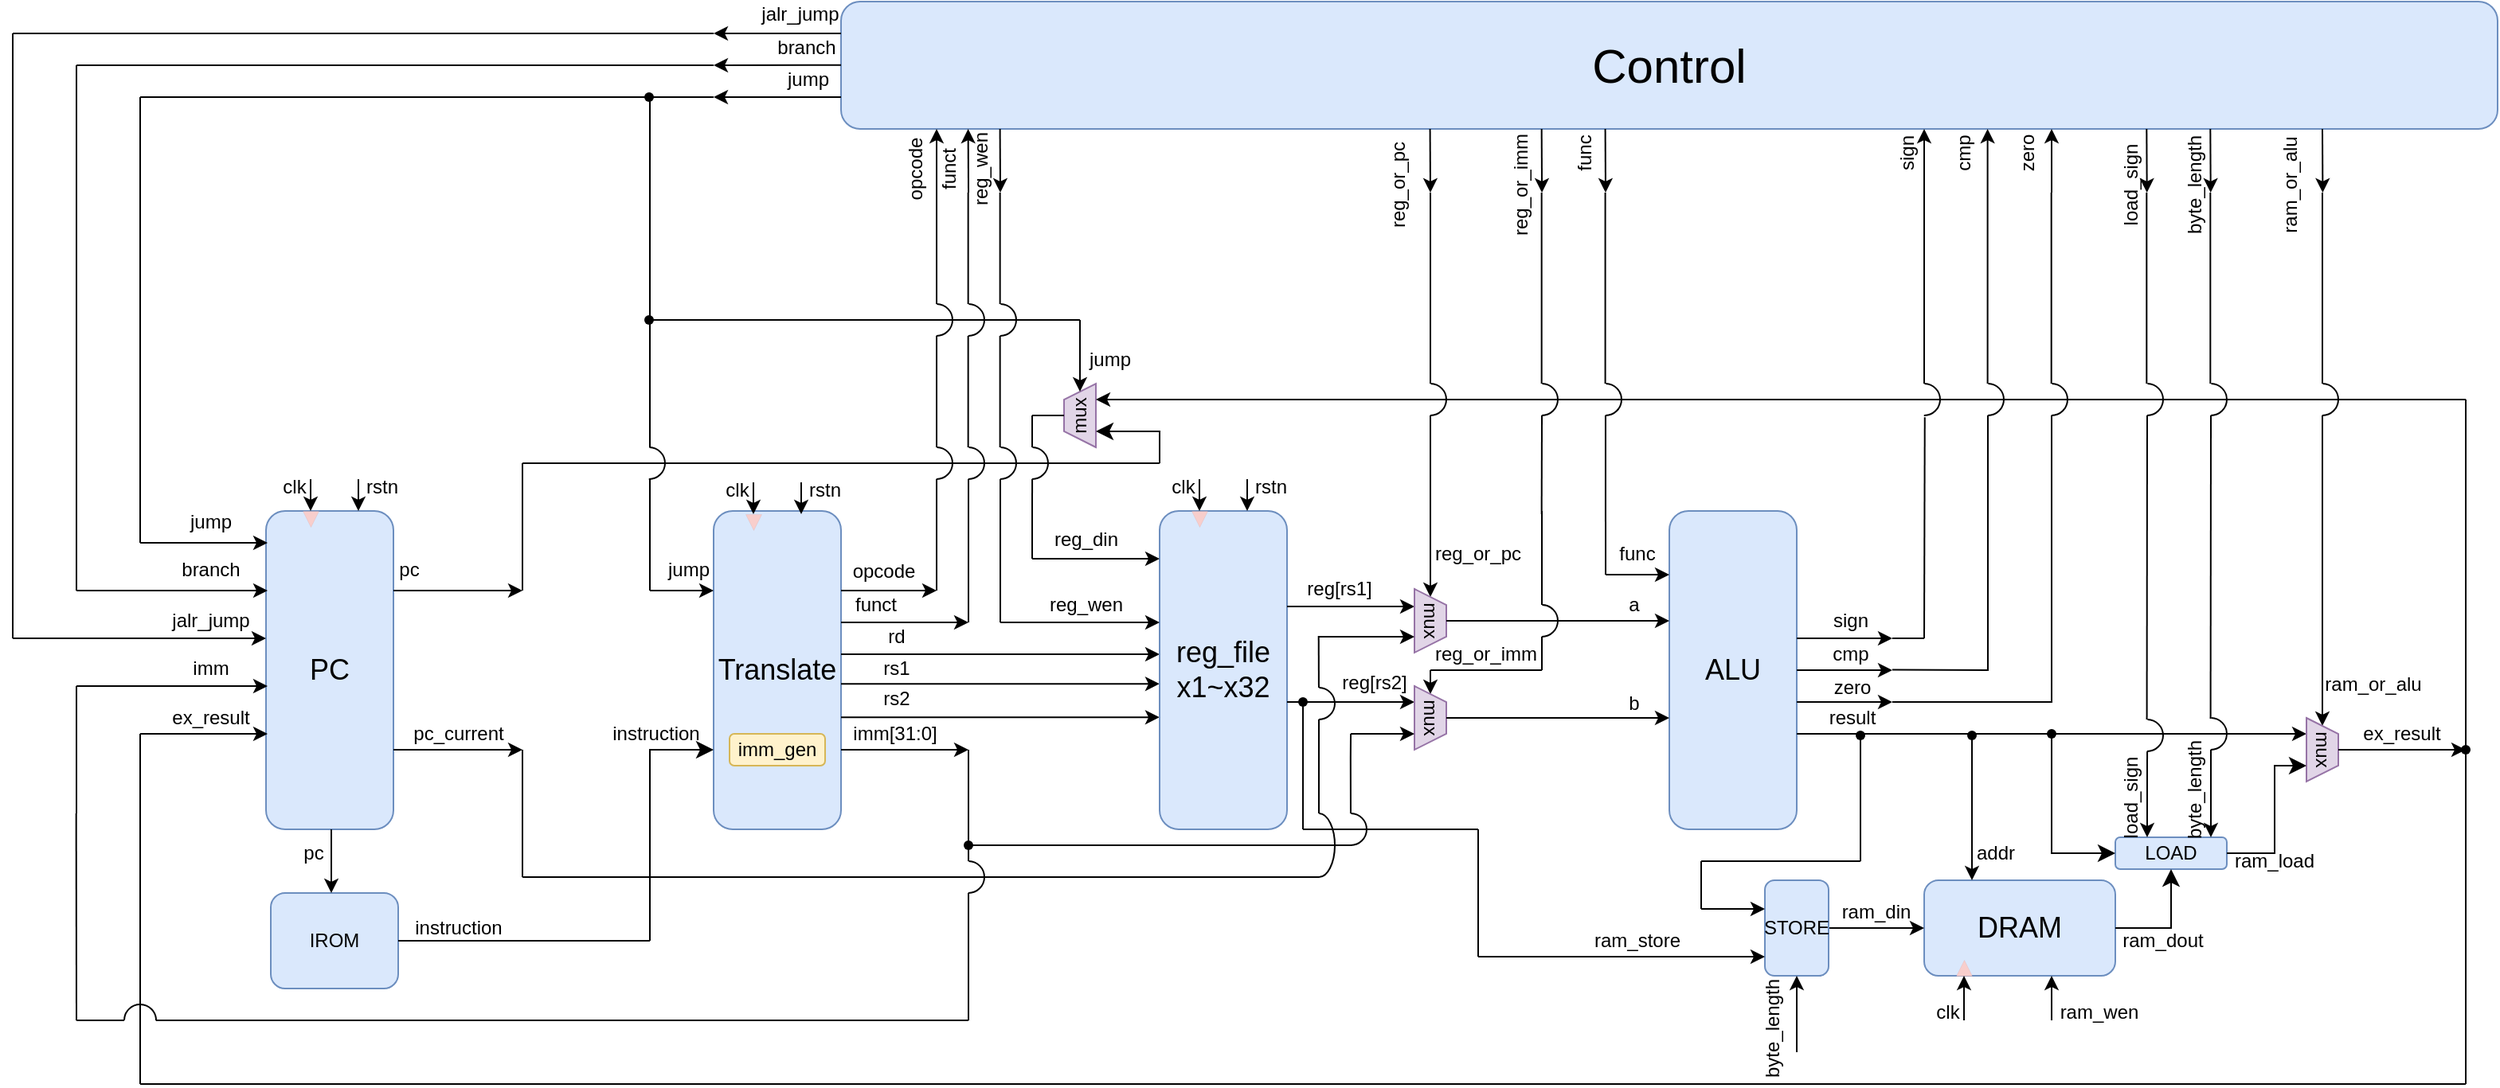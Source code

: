 <mxfile version="27.0.4">
  <diagram name="第 1 页" id="odzhpiGNZsCS6kh2lJAy">
    <mxGraphModel dx="682" dy="399" grid="1" gridSize="10" guides="1" tooltips="1" connect="1" arrows="1" fold="1" page="1" pageScale="1" pageWidth="827" pageHeight="1169" math="0" shadow="0">
      <root>
        <mxCell id="0" />
        <mxCell id="1" parent="0" />
        <mxCell id="NBaIwqH9u7KzB3NyAWgl-2" value="&lt;font style=&quot;font-size: 18px;&quot;&gt;PC&lt;/font&gt;" style="rounded=1;whiteSpace=wrap;html=1;fillColor=#dae8fc;strokeColor=#6c8ebf;" parent="1" vertex="1">
          <mxGeometry x="239" y="720" width="80" height="200" as="geometry" />
        </mxCell>
        <mxCell id="NBaIwqH9u7KzB3NyAWgl-5" value="" style="endArrow=classic;html=1;rounded=0;entryX=0;entryY=0.5;entryDx=0;entryDy=0;" parent="1" edge="1">
          <mxGeometry width="50" height="50" relative="1" as="geometry">
            <mxPoint x="160" y="860" as="sourcePoint" />
            <mxPoint x="240" y="860" as="targetPoint" />
          </mxGeometry>
        </mxCell>
        <mxCell id="NBaIwqH9u7KzB3NyAWgl-6" value="ex_result" style="text;html=1;align=center;verticalAlign=middle;whiteSpace=wrap;rounded=0;" parent="1" vertex="1">
          <mxGeometry x="179" y="845" width="51" height="10" as="geometry" />
        </mxCell>
        <mxCell id="NBaIwqH9u7KzB3NyAWgl-7" value="" style="endArrow=classic;html=1;rounded=0;entryX=0;entryY=0.5;entryDx=0;entryDy=0;" parent="1" edge="1">
          <mxGeometry width="50" height="50" relative="1" as="geometry">
            <mxPoint x="120" y="830" as="sourcePoint" />
            <mxPoint x="240" y="830" as="targetPoint" />
          </mxGeometry>
        </mxCell>
        <mxCell id="NBaIwqH9u7KzB3NyAWgl-8" value="imm" style="text;html=1;align=center;verticalAlign=middle;whiteSpace=wrap;rounded=0;" parent="1" vertex="1">
          <mxGeometry x="179" y="814" width="51" height="10" as="geometry" />
        </mxCell>
        <mxCell id="NBaIwqH9u7KzB3NyAWgl-9" value="" style="endArrow=classic;html=1;rounded=0;entryX=0;entryY=0.5;entryDx=0;entryDy=0;" parent="1" edge="1">
          <mxGeometry width="50" height="50" relative="1" as="geometry">
            <mxPoint x="80" y="800" as="sourcePoint" />
            <mxPoint x="239" y="800" as="targetPoint" />
          </mxGeometry>
        </mxCell>
        <mxCell id="NBaIwqH9u7KzB3NyAWgl-10" value="jalr_jump" style="text;html=1;align=center;verticalAlign=middle;whiteSpace=wrap;rounded=0;" parent="1" vertex="1">
          <mxGeometry x="179" y="784" width="51" height="10" as="geometry" />
        </mxCell>
        <mxCell id="NBaIwqH9u7KzB3NyAWgl-12" value="" style="endArrow=classic;html=1;rounded=0;entryX=0;entryY=0.5;entryDx=0;entryDy=0;" parent="1" edge="1">
          <mxGeometry width="50" height="50" relative="1" as="geometry">
            <mxPoint x="120" y="770" as="sourcePoint" />
            <mxPoint x="240" y="770" as="targetPoint" />
          </mxGeometry>
        </mxCell>
        <mxCell id="NBaIwqH9u7KzB3NyAWgl-13" value="branch" style="text;html=1;align=center;verticalAlign=middle;whiteSpace=wrap;rounded=0;" parent="1" vertex="1">
          <mxGeometry x="179" y="752" width="51" height="10" as="geometry" />
        </mxCell>
        <mxCell id="NBaIwqH9u7KzB3NyAWgl-14" value="" style="endArrow=classic;html=1;rounded=0;entryX=0;entryY=0.5;entryDx=0;entryDy=0;" parent="1" edge="1">
          <mxGeometry width="50" height="50" relative="1" as="geometry">
            <mxPoint x="160" y="740" as="sourcePoint" />
            <mxPoint x="240" y="740" as="targetPoint" />
          </mxGeometry>
        </mxCell>
        <mxCell id="NBaIwqH9u7KzB3NyAWgl-15" value="jump" style="text;html=1;align=center;verticalAlign=middle;whiteSpace=wrap;rounded=0;" parent="1" vertex="1">
          <mxGeometry x="179" y="722" width="51" height="10" as="geometry" />
        </mxCell>
        <mxCell id="NBaIwqH9u7KzB3NyAWgl-16" value="" style="triangle;whiteSpace=wrap;html=1;rotation=90;fillColor=#f8cecc;strokeColor=#b85450;strokeWidth=0;" parent="1" vertex="1">
          <mxGeometry x="262" y="720" width="10" height="10" as="geometry" />
        </mxCell>
        <mxCell id="NBaIwqH9u7KzB3NyAWgl-17" value="" style="endArrow=classic;html=1;rounded=0;entryX=0;entryY=0.5;entryDx=0;entryDy=0;" parent="1" target="NBaIwqH9u7KzB3NyAWgl-16" edge="1">
          <mxGeometry width="50" height="50" relative="1" as="geometry">
            <mxPoint x="267" y="700" as="sourcePoint" />
            <mxPoint x="272" y="670" as="targetPoint" />
          </mxGeometry>
        </mxCell>
        <mxCell id="NBaIwqH9u7KzB3NyAWgl-18" value="clk" style="text;html=1;align=center;verticalAlign=middle;whiteSpace=wrap;rounded=0;" parent="1" vertex="1">
          <mxGeometry x="242" y="700" width="30" height="10" as="geometry" />
        </mxCell>
        <mxCell id="NBaIwqH9u7KzB3NyAWgl-19" value="" style="endArrow=classic;html=1;rounded=0;entryX=0;entryY=0.5;entryDx=0;entryDy=0;" parent="1" edge="1">
          <mxGeometry width="50" height="50" relative="1" as="geometry">
            <mxPoint x="297" y="700" as="sourcePoint" />
            <mxPoint x="297" y="720" as="targetPoint" />
          </mxGeometry>
        </mxCell>
        <mxCell id="NBaIwqH9u7KzB3NyAWgl-20" value="rstn" style="text;html=1;align=center;verticalAlign=middle;whiteSpace=wrap;rounded=0;" parent="1" vertex="1">
          <mxGeometry x="297" y="700" width="30" height="10" as="geometry" />
        </mxCell>
        <mxCell id="NBaIwqH9u7KzB3NyAWgl-21" value="IROM" style="rounded=1;whiteSpace=wrap;html=1;fillColor=#dae8fc;strokeColor=#6c8ebf;" parent="1" vertex="1">
          <mxGeometry x="242" y="960" width="80" height="60" as="geometry" />
        </mxCell>
        <mxCell id="NBaIwqH9u7KzB3NyAWgl-22" value="" style="endArrow=classic;html=1;rounded=0;exitX=0.25;exitY=1;exitDx=0;exitDy=0;fontStyle=1" parent="1" edge="1">
          <mxGeometry width="50" height="50" relative="1" as="geometry">
            <mxPoint x="280" y="920" as="sourcePoint" />
            <mxPoint x="280" y="960" as="targetPoint" />
          </mxGeometry>
        </mxCell>
        <mxCell id="NBaIwqH9u7KzB3NyAWgl-23" value="pc" style="text;html=1;align=center;verticalAlign=middle;whiteSpace=wrap;rounded=0;" parent="1" vertex="1">
          <mxGeometry x="254" y="930" width="30" height="10" as="geometry" />
        </mxCell>
        <mxCell id="NBaIwqH9u7KzB3NyAWgl-25" value="instruction" style="text;html=1;align=center;verticalAlign=middle;whiteSpace=wrap;rounded=0;" parent="1" vertex="1">
          <mxGeometry x="330" y="977" width="60" height="10" as="geometry" />
        </mxCell>
        <mxCell id="NBaIwqH9u7KzB3NyAWgl-26" value="" style="endArrow=classic;html=1;rounded=0;exitX=1;exitY=0.25;exitDx=0;exitDy=0;fontStyle=1" parent="1" source="NBaIwqH9u7KzB3NyAWgl-2" edge="1">
          <mxGeometry width="50" height="50" relative="1" as="geometry">
            <mxPoint x="370" y="799" as="sourcePoint" />
            <mxPoint x="400" y="770" as="targetPoint" />
          </mxGeometry>
        </mxCell>
        <mxCell id="NBaIwqH9u7KzB3NyAWgl-27" value="" style="endArrow=classic;html=1;rounded=0;exitX=1;exitY=0.75;exitDx=0;exitDy=0;fontStyle=1" parent="1" source="NBaIwqH9u7KzB3NyAWgl-2" edge="1">
          <mxGeometry width="50" height="50" relative="1" as="geometry">
            <mxPoint x="344.5" y="860" as="sourcePoint" />
            <mxPoint x="400" y="870" as="targetPoint" />
          </mxGeometry>
        </mxCell>
        <mxCell id="NBaIwqH9u7KzB3NyAWgl-28" value="pc_current" style="text;html=1;align=center;verticalAlign=middle;whiteSpace=wrap;rounded=0;" parent="1" vertex="1">
          <mxGeometry x="325" y="855" width="70" height="10" as="geometry" />
        </mxCell>
        <mxCell id="NBaIwqH9u7KzB3NyAWgl-29" value="pc" style="text;html=1;align=center;verticalAlign=middle;whiteSpace=wrap;rounded=0;" parent="1" vertex="1">
          <mxGeometry x="319" y="752" width="19.5" height="10" as="geometry" />
        </mxCell>
        <mxCell id="NBaIwqH9u7KzB3NyAWgl-30" value="&lt;font style=&quot;font-size: 18px;&quot;&gt;Translate&lt;/font&gt;" style="rounded=1;whiteSpace=wrap;html=1;fillColor=#dae8fc;strokeColor=#6c8ebf;" parent="1" vertex="1">
          <mxGeometry x="520" y="720" width="80" height="200" as="geometry" />
        </mxCell>
        <mxCell id="NBaIwqH9u7KzB3NyAWgl-31" value="" style="endArrow=none;html=1;rounded=0;exitX=1;exitY=0.5;exitDx=0;exitDy=0;" parent="1" source="NBaIwqH9u7KzB3NyAWgl-21" edge="1">
          <mxGeometry width="50" height="50" relative="1" as="geometry">
            <mxPoint x="410" y="1007" as="sourcePoint" />
            <mxPoint x="480" y="990" as="targetPoint" />
          </mxGeometry>
        </mxCell>
        <mxCell id="NBaIwqH9u7KzB3NyAWgl-32" value="" style="edgeStyle=segmentEdgeStyle;endArrow=classic;html=1;curved=0;rounded=0;endSize=8;startSize=8;entryX=0;entryY=0.75;entryDx=0;entryDy=0;" parent="1" target="NBaIwqH9u7KzB3NyAWgl-30" edge="1">
          <mxGeometry width="50" height="50" relative="1" as="geometry">
            <mxPoint x="480" y="990" as="sourcePoint" />
            <mxPoint x="475" y="865" as="targetPoint" />
            <Array as="points">
              <mxPoint x="480" y="870" />
            </Array>
          </mxGeometry>
        </mxCell>
        <mxCell id="NBaIwqH9u7KzB3NyAWgl-33" value="" style="triangle;whiteSpace=wrap;html=1;rotation=90;fillColor=#f8cecc;strokeColor=#b85450;strokeWidth=0;" parent="1" vertex="1">
          <mxGeometry x="540" y="722" width="10" height="10" as="geometry" />
        </mxCell>
        <mxCell id="NBaIwqH9u7KzB3NyAWgl-34" value="" style="endArrow=classic;html=1;rounded=0;entryX=0;entryY=0.5;entryDx=0;entryDy=0;" parent="1" target="NBaIwqH9u7KzB3NyAWgl-33" edge="1">
          <mxGeometry width="50" height="50" relative="1" as="geometry">
            <mxPoint x="545" y="702" as="sourcePoint" />
            <mxPoint x="550" y="672" as="targetPoint" />
          </mxGeometry>
        </mxCell>
        <mxCell id="NBaIwqH9u7KzB3NyAWgl-35" value="clk" style="text;html=1;align=center;verticalAlign=middle;whiteSpace=wrap;rounded=0;" parent="1" vertex="1">
          <mxGeometry x="520" y="702" width="30" height="10" as="geometry" />
        </mxCell>
        <mxCell id="NBaIwqH9u7KzB3NyAWgl-36" value="" style="endArrow=classic;html=1;rounded=0;entryX=0;entryY=0.5;entryDx=0;entryDy=0;" parent="1" edge="1">
          <mxGeometry width="50" height="50" relative="1" as="geometry">
            <mxPoint x="575" y="702" as="sourcePoint" />
            <mxPoint x="575" y="722" as="targetPoint" />
          </mxGeometry>
        </mxCell>
        <mxCell id="NBaIwqH9u7KzB3NyAWgl-37" value="rstn" style="text;html=1;align=center;verticalAlign=middle;whiteSpace=wrap;rounded=0;" parent="1" vertex="1">
          <mxGeometry x="575" y="702" width="30" height="10" as="geometry" />
        </mxCell>
        <mxCell id="NBaIwqH9u7KzB3NyAWgl-38" value="" style="endArrow=classic;html=1;rounded=0;entryX=0;entryY=0.25;entryDx=0;entryDy=0;" parent="1" target="NBaIwqH9u7KzB3NyAWgl-30" edge="1">
          <mxGeometry width="50" height="50" relative="1" as="geometry">
            <mxPoint x="480" y="770" as="sourcePoint" />
            <mxPoint x="510" y="770" as="targetPoint" />
          </mxGeometry>
        </mxCell>
        <mxCell id="NBaIwqH9u7KzB3NyAWgl-39" value="jump" style="text;html=1;align=center;verticalAlign=middle;whiteSpace=wrap;rounded=0;" parent="1" vertex="1">
          <mxGeometry x="479" y="752" width="51" height="10" as="geometry" />
        </mxCell>
        <mxCell id="NBaIwqH9u7KzB3NyAWgl-49" value="" style="endArrow=classic;html=1;rounded=0;" parent="1" edge="1">
          <mxGeometry width="50" height="50" relative="1" as="geometry">
            <mxPoint x="600" y="770" as="sourcePoint" />
            <mxPoint x="660" y="770" as="targetPoint" />
          </mxGeometry>
        </mxCell>
        <mxCell id="NBaIwqH9u7KzB3NyAWgl-50" value="" style="endArrow=classic;html=1;rounded=0;" parent="1" edge="1">
          <mxGeometry width="50" height="50" relative="1" as="geometry">
            <mxPoint x="600" y="790" as="sourcePoint" />
            <mxPoint x="680" y="790" as="targetPoint" />
          </mxGeometry>
        </mxCell>
        <mxCell id="NBaIwqH9u7KzB3NyAWgl-51" value="" style="endArrow=classic;html=1;rounded=0;" parent="1" edge="1">
          <mxGeometry width="50" height="50" relative="1" as="geometry">
            <mxPoint x="600" y="810" as="sourcePoint" />
            <mxPoint x="800" y="810" as="targetPoint" />
          </mxGeometry>
        </mxCell>
        <mxCell id="NBaIwqH9u7KzB3NyAWgl-52" value="" style="endArrow=classic;html=1;rounded=0;entryX=0;entryY=0.25;entryDx=0;entryDy=0;" parent="1" edge="1">
          <mxGeometry width="50" height="50" relative="1" as="geometry">
            <mxPoint x="600" y="828.6" as="sourcePoint" />
            <mxPoint x="800" y="828.6" as="targetPoint" />
          </mxGeometry>
        </mxCell>
        <mxCell id="NBaIwqH9u7KzB3NyAWgl-53" value="" style="endArrow=classic;html=1;rounded=0;entryX=0;entryY=0.25;entryDx=0;entryDy=0;" parent="1" edge="1">
          <mxGeometry width="50" height="50" relative="1" as="geometry">
            <mxPoint x="600" y="849.6" as="sourcePoint" />
            <mxPoint x="800" y="849.6" as="targetPoint" />
          </mxGeometry>
        </mxCell>
        <mxCell id="NBaIwqH9u7KzB3NyAWgl-54" value="" style="endArrow=classic;html=1;rounded=0;" parent="1" edge="1">
          <mxGeometry width="50" height="50" relative="1" as="geometry">
            <mxPoint x="600" y="870" as="sourcePoint" />
            <mxPoint x="680" y="870" as="targetPoint" />
          </mxGeometry>
        </mxCell>
        <mxCell id="NBaIwqH9u7KzB3NyAWgl-55" value="opcode" style="text;html=1;align=center;verticalAlign=middle;whiteSpace=wrap;rounded=0;" parent="1" vertex="1">
          <mxGeometry x="604" y="753" width="46" height="10" as="geometry" />
        </mxCell>
        <mxCell id="NBaIwqH9u7KzB3NyAWgl-56" value="funct" style="text;html=1;align=center;verticalAlign=middle;whiteSpace=wrap;rounded=0;" parent="1" vertex="1">
          <mxGeometry x="604" y="774" width="36" height="10" as="geometry" />
        </mxCell>
        <mxCell id="NBaIwqH9u7KzB3NyAWgl-57" value="rd" style="text;html=1;align=center;verticalAlign=middle;whiteSpace=wrap;rounded=0;" parent="1" vertex="1">
          <mxGeometry x="605" y="794" width="60" height="10" as="geometry" />
        </mxCell>
        <mxCell id="NBaIwqH9u7KzB3NyAWgl-58" value="rs1" style="text;html=1;align=center;verticalAlign=middle;whiteSpace=wrap;rounded=0;" parent="1" vertex="1">
          <mxGeometry x="605" y="814" width="60" height="10" as="geometry" />
        </mxCell>
        <mxCell id="NBaIwqH9u7KzB3NyAWgl-59" value="rs2" style="text;html=1;align=center;verticalAlign=middle;whiteSpace=wrap;rounded=0;" parent="1" vertex="1">
          <mxGeometry x="605" y="833" width="60" height="10" as="geometry" />
        </mxCell>
        <mxCell id="NBaIwqH9u7KzB3NyAWgl-60" value="imm[31:0]" style="text;html=1;align=center;verticalAlign=middle;whiteSpace=wrap;rounded=0;" parent="1" vertex="1">
          <mxGeometry x="604" y="855" width="60" height="10" as="geometry" />
        </mxCell>
        <mxCell id="NBaIwqH9u7KzB3NyAWgl-61" value="&lt;div&gt;&lt;font style=&quot;font-size: 18px;&quot;&gt;reg_file&lt;/font&gt;&lt;/div&gt;&lt;font style=&quot;font-size: 18px;&quot;&gt;x1~x32&lt;/font&gt;" style="rounded=1;whiteSpace=wrap;html=1;fillColor=#dae8fc;strokeColor=#6c8ebf;" parent="1" vertex="1">
          <mxGeometry x="800" y="720" width="80" height="200" as="geometry" />
        </mxCell>
        <mxCell id="NBaIwqH9u7KzB3NyAWgl-62" value="" style="endArrow=classic;html=1;rounded=0;entryX=0;entryY=0.5;entryDx=0;entryDy=0;" parent="1" target="NBaIwqH9u7KzB3NyAWgl-74" edge="1">
          <mxGeometry width="50" height="50" relative="1" as="geometry">
            <mxPoint x="970" y="730" as="sourcePoint" />
            <mxPoint x="1004" y="753" as="targetPoint" />
          </mxGeometry>
        </mxCell>
        <mxCell id="NBaIwqH9u7KzB3NyAWgl-63" value="" style="endArrow=classic;html=1;rounded=0;entryX=0;entryY=0.25;entryDx=0;entryDy=0;" parent="1" edge="1">
          <mxGeometry width="50" height="50" relative="1" as="geometry">
            <mxPoint x="700" y="790" as="sourcePoint" />
            <mxPoint x="800" y="790" as="targetPoint" />
          </mxGeometry>
        </mxCell>
        <mxCell id="NBaIwqH9u7KzB3NyAWgl-64" value="reg_or_pc" style="text;html=1;align=center;verticalAlign=middle;whiteSpace=wrap;rounded=0;" parent="1" vertex="1">
          <mxGeometry x="970" y="742" width="60" height="10" as="geometry" />
        </mxCell>
        <mxCell id="NBaIwqH9u7KzB3NyAWgl-65" value="reg_wen" style="text;html=1;align=center;verticalAlign=middle;whiteSpace=wrap;rounded=0;" parent="1" vertex="1">
          <mxGeometry x="724" y="774" width="60" height="10" as="geometry" />
        </mxCell>
        <mxCell id="NBaIwqH9u7KzB3NyAWgl-66" value="" style="endArrow=classic;html=1;rounded=0;entryX=0;entryY=0.25;entryDx=0;entryDy=0;" parent="1" edge="1">
          <mxGeometry width="50" height="50" relative="1" as="geometry">
            <mxPoint x="720" y="750" as="sourcePoint" />
            <mxPoint x="800" y="750" as="targetPoint" />
          </mxGeometry>
        </mxCell>
        <mxCell id="NBaIwqH9u7KzB3NyAWgl-67" value="" style="endArrow=classic;html=1;rounded=0;entryX=0;entryY=0.5;entryDx=0;entryDy=0;" parent="1" target="NBaIwqH9u7KzB3NyAWgl-75" edge="1">
          <mxGeometry width="50" height="50" relative="1" as="geometry">
            <mxPoint x="970" y="820" as="sourcePoint" />
            <mxPoint x="1080" y="689.6" as="targetPoint" />
          </mxGeometry>
        </mxCell>
        <mxCell id="NBaIwqH9u7KzB3NyAWgl-68" value="reg_din" style="text;html=1;align=center;verticalAlign=middle;whiteSpace=wrap;rounded=0;" parent="1" vertex="1">
          <mxGeometry x="724" y="733" width="60" height="10" as="geometry" />
        </mxCell>
        <mxCell id="NBaIwqH9u7KzB3NyAWgl-69" value="reg_or_imm" style="text;html=1;align=center;verticalAlign=middle;whiteSpace=wrap;rounded=0;" parent="1" vertex="1">
          <mxGeometry x="975" y="805" width="60" height="10" as="geometry" />
        </mxCell>
        <mxCell id="NBaIwqH9u7KzB3NyAWgl-70" value="" style="endArrow=classic;html=1;rounded=0;entryX=0;entryY=0.25;entryDx=0;entryDy=0;" parent="1" edge="1">
          <mxGeometry width="50" height="50" relative="1" as="geometry">
            <mxPoint x="880" y="840" as="sourcePoint" />
            <mxPoint x="960" y="840" as="targetPoint" />
          </mxGeometry>
        </mxCell>
        <mxCell id="NBaIwqH9u7KzB3NyAWgl-72" value="" style="endArrow=classic;html=1;rounded=0;entryX=0;entryY=0.25;entryDx=0;entryDy=0;" parent="1" edge="1">
          <mxGeometry width="50" height="50" relative="1" as="geometry">
            <mxPoint x="880" y="780" as="sourcePoint" />
            <mxPoint x="960" y="780" as="targetPoint" />
          </mxGeometry>
        </mxCell>
        <mxCell id="NBaIwqH9u7KzB3NyAWgl-73" value="a" style="text;html=1;align=center;verticalAlign=middle;whiteSpace=wrap;rounded=0;" parent="1" vertex="1">
          <mxGeometry x="1090" y="774" width="16" height="10" as="geometry" />
        </mxCell>
        <mxCell id="NBaIwqH9u7KzB3NyAWgl-74" value="mux" style="shape=trapezoid;perimeter=trapezoidPerimeter;whiteSpace=wrap;html=1;fixedSize=1;size=10;rotation=90;fillColor=#e1d5e7;strokeColor=#9673a6;align=center;" parent="1" vertex="1">
          <mxGeometry x="950" y="779" width="40" height="20" as="geometry" />
        </mxCell>
        <mxCell id="NBaIwqH9u7KzB3NyAWgl-75" value="mux" style="shape=trapezoid;perimeter=trapezoidPerimeter;whiteSpace=wrap;html=1;fixedSize=1;size=10;rotation=90;fillColor=#e1d5e7;strokeColor=#9673a6;align=center;" parent="1" vertex="1">
          <mxGeometry x="950" y="840" width="40" height="20" as="geometry" />
        </mxCell>
        <mxCell id="NBaIwqH9u7KzB3NyAWgl-77" value="" style="endArrow=none;html=1;rounded=0;" parent="1" edge="1">
          <mxGeometry width="50" height="50" relative="1" as="geometry">
            <mxPoint x="400" y="870" as="sourcePoint" />
            <mxPoint x="400" y="950" as="targetPoint" />
          </mxGeometry>
        </mxCell>
        <mxCell id="NBaIwqH9u7KzB3NyAWgl-79" value="" style="endArrow=none;html=1;rounded=0;" parent="1" edge="1">
          <mxGeometry width="50" height="50" relative="1" as="geometry">
            <mxPoint x="400" y="950" as="sourcePoint" />
            <mxPoint x="900" y="950" as="targetPoint" />
          </mxGeometry>
        </mxCell>
        <mxCell id="NBaIwqH9u7KzB3NyAWgl-81" value="" style="endArrow=classic;html=1;rounded=0;entryX=0.75;entryY=1;entryDx=0;entryDy=0;" parent="1" target="NBaIwqH9u7KzB3NyAWgl-74" edge="1">
          <mxGeometry width="50" height="50" relative="1" as="geometry">
            <mxPoint x="900" y="799" as="sourcePoint" />
            <mxPoint x="1040" y="764" as="targetPoint" />
          </mxGeometry>
        </mxCell>
        <mxCell id="NBaIwqH9u7KzB3NyAWgl-82" value="" style="endArrow=none;html=1;rounded=0;" parent="1" edge="1">
          <mxGeometry width="50" height="50" relative="1" as="geometry">
            <mxPoint x="970" y="820" as="sourcePoint" />
            <mxPoint x="1040" y="820" as="targetPoint" />
          </mxGeometry>
        </mxCell>
        <mxCell id="NBaIwqH9u7KzB3NyAWgl-83" value="" style="endArrow=none;html=1;rounded=0;" parent="1" source="NBaIwqH9u7KzB3NyAWgl-116" edge="1">
          <mxGeometry width="50" height="50" relative="1" as="geometry">
            <mxPoint x="1035" y="764" as="sourcePoint" />
            <mxPoint x="1040" y="720" as="targetPoint" />
          </mxGeometry>
        </mxCell>
        <mxCell id="NBaIwqH9u7KzB3NyAWgl-84" value="" style="endArrow=none;html=1;rounded=0;" parent="1" edge="1" source="B6isz3c-7Hk3uSjzke4N-101">
          <mxGeometry width="50" height="50" relative="1" as="geometry">
            <mxPoint x="680" y="930" as="sourcePoint" />
            <mxPoint x="680" y="870" as="targetPoint" />
          </mxGeometry>
        </mxCell>
        <mxCell id="NBaIwqH9u7KzB3NyAWgl-85" value="" style="endArrow=none;html=1;rounded=0;" parent="1" edge="1">
          <mxGeometry width="50" height="50" relative="1" as="geometry">
            <mxPoint x="680" y="930" as="sourcePoint" />
            <mxPoint x="920" y="930" as="targetPoint" />
          </mxGeometry>
        </mxCell>
        <mxCell id="NBaIwqH9u7KzB3NyAWgl-87" value="" style="endArrow=classic;html=1;rounded=0;entryX=0.75;entryY=1;entryDx=0;entryDy=0;" parent="1" target="NBaIwqH9u7KzB3NyAWgl-75" edge="1">
          <mxGeometry width="50" height="50" relative="1" as="geometry">
            <mxPoint x="920" y="860" as="sourcePoint" />
            <mxPoint x="980" y="870" as="targetPoint" />
          </mxGeometry>
        </mxCell>
        <mxCell id="NBaIwqH9u7KzB3NyAWgl-93" value="" style="verticalLabelPosition=bottom;verticalAlign=top;html=1;shape=mxgraph.basic.arc;startAngle=0.003;endAngle=0.502;" parent="1" vertex="1">
          <mxGeometry x="910" y="910" width="20" height="20" as="geometry" />
        </mxCell>
        <mxCell id="NBaIwqH9u7KzB3NyAWgl-96" value="" style="endArrow=none;html=1;rounded=0;" parent="1" source="NBaIwqH9u7KzB3NyAWgl-93" edge="1">
          <mxGeometry width="50" height="50" relative="1" as="geometry">
            <mxPoint x="919.9" y="885" as="sourcePoint" />
            <mxPoint x="919.9" y="875" as="targetPoint" />
            <Array as="points">
              <mxPoint x="919.9" y="875" />
              <mxPoint x="920" y="860" />
            </Array>
          </mxGeometry>
        </mxCell>
        <mxCell id="NBaIwqH9u7KzB3NyAWgl-97" value="" style="verticalLabelPosition=bottom;verticalAlign=top;html=1;shape=mxgraph.basic.arc;startAngle=0.003;endAngle=0.502;" parent="1" vertex="1">
          <mxGeometry x="890" y="910" width="20" height="40" as="geometry" />
        </mxCell>
        <mxCell id="NBaIwqH9u7KzB3NyAWgl-98" value="" style="endArrow=none;html=1;rounded=0;" parent="1" target="NBaIwqH9u7KzB3NyAWgl-97" edge="1">
          <mxGeometry width="50" height="50" relative="1" as="geometry">
            <mxPoint x="900" y="950" as="sourcePoint" />
            <mxPoint x="940" y="890" as="targetPoint" />
          </mxGeometry>
        </mxCell>
        <mxCell id="NBaIwqH9u7KzB3NyAWgl-109" value="&lt;font style=&quot;font-size: 18px;&quot;&gt;ALU&lt;/font&gt;" style="rounded=1;whiteSpace=wrap;html=1;fillColor=#dae8fc;strokeColor=#6c8ebf;" parent="1" vertex="1">
          <mxGeometry x="1120" y="720" width="80" height="200" as="geometry" />
        </mxCell>
        <mxCell id="NBaIwqH9u7KzB3NyAWgl-110" value="" style="endArrow=classic;html=1;rounded=0;exitX=0.5;exitY=0;exitDx=0;exitDy=0;" parent="1" source="NBaIwqH9u7KzB3NyAWgl-74" edge="1">
          <mxGeometry width="50" height="50" relative="1" as="geometry">
            <mxPoint x="1030" y="830" as="sourcePoint" />
            <mxPoint x="1120" y="789" as="targetPoint" />
          </mxGeometry>
        </mxCell>
        <mxCell id="NBaIwqH9u7KzB3NyAWgl-112" value="reg[rs1]" style="text;html=1;align=center;verticalAlign=middle;whiteSpace=wrap;rounded=0;" parent="1" vertex="1">
          <mxGeometry x="883" y="764" width="60" height="10" as="geometry" />
        </mxCell>
        <mxCell id="NBaIwqH9u7KzB3NyAWgl-113" value="" style="endArrow=classic;html=1;rounded=0;exitX=0.5;exitY=0;exitDx=0;exitDy=0;" parent="1" edge="1">
          <mxGeometry width="50" height="50" relative="1" as="geometry">
            <mxPoint x="980" y="850" as="sourcePoint" />
            <mxPoint x="1120" y="850" as="targetPoint" />
          </mxGeometry>
        </mxCell>
        <mxCell id="NBaIwqH9u7KzB3NyAWgl-114" value="reg[rs2]" style="text;html=1;align=center;verticalAlign=middle;whiteSpace=wrap;rounded=0;" parent="1" vertex="1">
          <mxGeometry x="905" y="823" width="60" height="10" as="geometry" />
        </mxCell>
        <mxCell id="NBaIwqH9u7KzB3NyAWgl-115" value="b" style="text;html=1;align=center;verticalAlign=middle;whiteSpace=wrap;rounded=0;" parent="1" vertex="1">
          <mxGeometry x="1090" y="836" width="16" height="10" as="geometry" />
        </mxCell>
        <mxCell id="NBaIwqH9u7KzB3NyAWgl-116" value="" style="verticalLabelPosition=bottom;verticalAlign=top;html=1;shape=mxgraph.basic.arc;startAngle=0.003;endAngle=0.502;" parent="1" vertex="1">
          <mxGeometry x="1030" y="779" width="20" height="20" as="geometry" />
        </mxCell>
        <mxCell id="NBaIwqH9u7KzB3NyAWgl-118" value="" style="endArrow=none;html=1;rounded=0;" parent="1" target="NBaIwqH9u7KzB3NyAWgl-116" edge="1">
          <mxGeometry width="50" height="50" relative="1" as="geometry">
            <mxPoint x="1040" y="820" as="sourcePoint" />
            <mxPoint x="1060" y="769.5" as="targetPoint" />
          </mxGeometry>
        </mxCell>
        <mxCell id="NBaIwqH9u7KzB3NyAWgl-119" value="" style="endArrow=classic;html=1;rounded=0;entryX=0;entryY=0.25;entryDx=0;entryDy=0;" parent="1" edge="1">
          <mxGeometry width="50" height="50" relative="1" as="geometry">
            <mxPoint x="1080" y="760" as="sourcePoint" />
            <mxPoint x="1120" y="760" as="targetPoint" />
          </mxGeometry>
        </mxCell>
        <mxCell id="NBaIwqH9u7KzB3NyAWgl-120" value="func" style="text;html=1;align=center;verticalAlign=middle;whiteSpace=wrap;rounded=0;" parent="1" vertex="1">
          <mxGeometry x="1090" y="742" width="20" height="10" as="geometry" />
        </mxCell>
        <mxCell id="NBaIwqH9u7KzB3NyAWgl-121" value="" style="triangle;whiteSpace=wrap;html=1;rotation=90;fillColor=#f8cecc;strokeColor=#b85450;strokeWidth=0;" parent="1" vertex="1">
          <mxGeometry x="820" y="720" width="10" height="10" as="geometry" />
        </mxCell>
        <mxCell id="NBaIwqH9u7KzB3NyAWgl-122" value="" style="endArrow=classic;html=1;rounded=0;entryX=0;entryY=0.5;entryDx=0;entryDy=0;" parent="1" target="NBaIwqH9u7KzB3NyAWgl-121" edge="1">
          <mxGeometry width="50" height="50" relative="1" as="geometry">
            <mxPoint x="825" y="700" as="sourcePoint" />
            <mxPoint x="830" y="670" as="targetPoint" />
          </mxGeometry>
        </mxCell>
        <mxCell id="NBaIwqH9u7KzB3NyAWgl-123" value="clk" style="text;html=1;align=center;verticalAlign=middle;whiteSpace=wrap;rounded=0;" parent="1" vertex="1">
          <mxGeometry x="800" y="700" width="30" height="10" as="geometry" />
        </mxCell>
        <mxCell id="NBaIwqH9u7KzB3NyAWgl-124" value="" style="endArrow=classic;html=1;rounded=0;entryX=0;entryY=0.5;entryDx=0;entryDy=0;" parent="1" edge="1">
          <mxGeometry width="50" height="50" relative="1" as="geometry">
            <mxPoint x="855" y="700" as="sourcePoint" />
            <mxPoint x="855" y="720" as="targetPoint" />
          </mxGeometry>
        </mxCell>
        <mxCell id="NBaIwqH9u7KzB3NyAWgl-125" value="rstn" style="text;html=1;align=center;verticalAlign=middle;whiteSpace=wrap;rounded=0;" parent="1" vertex="1">
          <mxGeometry x="855" y="700" width="30" height="10" as="geometry" />
        </mxCell>
        <mxCell id="NBaIwqH9u7KzB3NyAWgl-126" value="" style="endArrow=classic;html=1;rounded=0;" parent="1" edge="1">
          <mxGeometry width="50" height="50" relative="1" as="geometry">
            <mxPoint x="1200" y="800" as="sourcePoint" />
            <mxPoint x="1260" y="800" as="targetPoint" />
          </mxGeometry>
        </mxCell>
        <mxCell id="NBaIwqH9u7KzB3NyAWgl-127" value="" style="endArrow=classic;html=1;rounded=0;" parent="1" edge="1">
          <mxGeometry width="50" height="50" relative="1" as="geometry">
            <mxPoint x="1200" y="820" as="sourcePoint" />
            <mxPoint x="1260" y="820" as="targetPoint" />
          </mxGeometry>
        </mxCell>
        <mxCell id="NBaIwqH9u7KzB3NyAWgl-128" value="" style="endArrow=classic;html=1;rounded=0;" parent="1" edge="1">
          <mxGeometry width="50" height="50" relative="1" as="geometry">
            <mxPoint x="1200" y="840" as="sourcePoint" />
            <mxPoint x="1260" y="840" as="targetPoint" />
          </mxGeometry>
        </mxCell>
        <mxCell id="NBaIwqH9u7KzB3NyAWgl-129" value="" style="endArrow=classic;html=1;rounded=0;entryX=0.25;entryY=1;entryDx=0;entryDy=0;" parent="1" target="NBaIwqH9u7KzB3NyAWgl-137" edge="1">
          <mxGeometry width="50" height="50" relative="1" as="geometry">
            <mxPoint x="1200" y="860" as="sourcePoint" />
            <mxPoint x="1510" y="860" as="targetPoint" />
          </mxGeometry>
        </mxCell>
        <mxCell id="NBaIwqH9u7KzB3NyAWgl-130" value="sign" style="text;html=1;align=center;verticalAlign=middle;whiteSpace=wrap;rounded=0;" parent="1" vertex="1">
          <mxGeometry x="1204" y="784" width="60" height="10" as="geometry" />
        </mxCell>
        <mxCell id="NBaIwqH9u7KzB3NyAWgl-131" value="cmp" style="text;html=1;align=center;verticalAlign=middle;whiteSpace=wrap;rounded=0;" parent="1" vertex="1">
          <mxGeometry x="1204" y="805" width="60" height="10" as="geometry" />
        </mxCell>
        <mxCell id="NBaIwqH9u7KzB3NyAWgl-132" value="zero" style="text;html=1;align=center;verticalAlign=middle;whiteSpace=wrap;rounded=0;" parent="1" vertex="1">
          <mxGeometry x="1205" y="826" width="60" height="10" as="geometry" />
        </mxCell>
        <mxCell id="NBaIwqH9u7KzB3NyAWgl-133" value="result" style="text;html=1;align=center;verticalAlign=middle;whiteSpace=wrap;rounded=0;" parent="1" vertex="1">
          <mxGeometry x="1205" y="845" width="60" height="10" as="geometry" />
        </mxCell>
        <mxCell id="NBaIwqH9u7KzB3NyAWgl-134" value="&lt;font style=&quot;font-size: 18px;&quot;&gt;DRAM&lt;/font&gt;" style="rounded=1;whiteSpace=wrap;html=1;fillColor=#dae8fc;strokeColor=#6c8ebf;" parent="1" vertex="1">
          <mxGeometry x="1280" y="952" width="120" height="60" as="geometry" />
        </mxCell>
        <mxCell id="NBaIwqH9u7KzB3NyAWgl-135" value="" style="endArrow=classic;html=1;rounded=0;entryX=0;entryY=0.5;entryDx=0;entryDy=0;" parent="1" target="NBaIwqH9u7KzB3NyAWgl-137" edge="1">
          <mxGeometry width="50" height="50" relative="1" as="geometry">
            <mxPoint x="1530" y="799" as="sourcePoint" />
            <mxPoint x="1564" y="822" as="targetPoint" />
          </mxGeometry>
        </mxCell>
        <mxCell id="NBaIwqH9u7KzB3NyAWgl-136" value="ram_or_alu" style="text;html=1;align=center;verticalAlign=middle;whiteSpace=wrap;rounded=0;" parent="1" vertex="1">
          <mxGeometry x="1532" y="824" width="60" height="10" as="geometry" />
        </mxCell>
        <mxCell id="NBaIwqH9u7KzB3NyAWgl-137" value="mux" style="shape=trapezoid;perimeter=trapezoidPerimeter;whiteSpace=wrap;html=1;fixedSize=1;size=10;rotation=90;fillColor=#e1d5e7;strokeColor=#9673a6;align=center;" parent="1" vertex="1">
          <mxGeometry x="1510" y="860" width="40" height="20" as="geometry" />
        </mxCell>
        <mxCell id="NBaIwqH9u7KzB3NyAWgl-138" value="&lt;div&gt;LOAD&lt;/div&gt;" style="rounded=1;whiteSpace=wrap;html=1;fillColor=#dae8fc;strokeColor=#6c8ebf;" parent="1" vertex="1">
          <mxGeometry x="1400" y="925" width="70" height="20" as="geometry" />
        </mxCell>
        <mxCell id="NBaIwqH9u7KzB3NyAWgl-140" value="" style="endArrow=classic;html=1;rounded=0;entryX=0.25;entryY=0;entryDx=0;entryDy=0;" parent="1" target="NBaIwqH9u7KzB3NyAWgl-134" edge="1">
          <mxGeometry width="50" height="50" relative="1" as="geometry">
            <mxPoint x="1310" y="860" as="sourcePoint" />
            <mxPoint x="1330" y="870" as="targetPoint" />
          </mxGeometry>
        </mxCell>
        <mxCell id="NBaIwqH9u7KzB3NyAWgl-141" value="addr" style="text;html=1;align=center;verticalAlign=middle;whiteSpace=wrap;rounded=0;" parent="1" vertex="1">
          <mxGeometry x="1310" y="930" width="30" height="10" as="geometry" />
        </mxCell>
        <mxCell id="NBaIwqH9u7KzB3NyAWgl-143" value="ram_dout" style="text;html=1;align=center;verticalAlign=middle;whiteSpace=wrap;rounded=0;" parent="1" vertex="1">
          <mxGeometry x="1400" y="985" width="60" height="10" as="geometry" />
        </mxCell>
        <mxCell id="NBaIwqH9u7KzB3NyAWgl-146" value="" style="endArrow=classic;html=1;rounded=0;" parent="1" edge="1">
          <mxGeometry width="50" height="50" relative="1" as="geometry">
            <mxPoint x="1420" y="895" as="sourcePoint" />
            <mxPoint x="1420" y="925" as="targetPoint" />
          </mxGeometry>
        </mxCell>
        <mxCell id="NBaIwqH9u7KzB3NyAWgl-147" value="load_sign" style="text;html=1;align=center;verticalAlign=middle;whiteSpace=wrap;rounded=0;rotation=-90;" parent="1" vertex="1">
          <mxGeometry x="1380" y="895" width="60" height="10" as="geometry" />
        </mxCell>
        <mxCell id="NBaIwqH9u7KzB3NyAWgl-148" value="" style="edgeStyle=elbowEdgeStyle;elbow=horizontal;endArrow=classic;html=1;curved=0;rounded=0;endSize=8;startSize=8;exitX=1;exitY=0.5;exitDx=0;exitDy=0;entryX=0;entryY=0.75;entryDx=0;entryDy=0;" parent="1" source="NBaIwqH9u7KzB3NyAWgl-138" edge="1">
          <mxGeometry width="50" height="50" relative="1" as="geometry">
            <mxPoint x="1480" y="937" as="sourcePoint" />
            <mxPoint x="1520" y="880" as="targetPoint" />
            <Array as="points">
              <mxPoint x="1500" y="920" />
            </Array>
          </mxGeometry>
        </mxCell>
        <mxCell id="NBaIwqH9u7KzB3NyAWgl-149" value="ram_load" style="text;html=1;align=center;verticalAlign=middle;whiteSpace=wrap;rounded=0;" parent="1" vertex="1">
          <mxGeometry x="1470" y="935" width="60" height="10" as="geometry" />
        </mxCell>
        <mxCell id="NBaIwqH9u7KzB3NyAWgl-150" value="mux" style="shape=trapezoid;perimeter=trapezoidPerimeter;whiteSpace=wrap;html=1;fixedSize=1;size=10;rotation=-90;fillColor=#e1d5e7;strokeColor=#9673a6;align=center;" parent="1" vertex="1">
          <mxGeometry x="730" y="650" width="40" height="20" as="geometry" />
        </mxCell>
        <mxCell id="NBaIwqH9u7KzB3NyAWgl-151" value="" style="endArrow=classic;html=1;rounded=0;exitX=0.5;exitY=0;exitDx=0;exitDy=0;" parent="1" source="NBaIwqH9u7KzB3NyAWgl-137" edge="1">
          <mxGeometry width="50" height="50" relative="1" as="geometry">
            <mxPoint x="1630" y="806" as="sourcePoint" />
            <mxPoint x="1620" y="870" as="targetPoint" />
          </mxGeometry>
        </mxCell>
        <mxCell id="NBaIwqH9u7KzB3NyAWgl-152" value="ex_result" style="text;html=1;align=center;verticalAlign=middle;whiteSpace=wrap;rounded=0;" parent="1" vertex="1">
          <mxGeometry x="1550" y="855" width="60" height="10" as="geometry" />
        </mxCell>
        <mxCell id="NBaIwqH9u7KzB3NyAWgl-153" value="" style="verticalLabelPosition=bottom;verticalAlign=top;html=1;shape=mxgraph.basic.arc;startAngle=0.003;endAngle=0.502;" parent="1" vertex="1">
          <mxGeometry x="890" y="831" width="20" height="20" as="geometry" />
        </mxCell>
        <mxCell id="NBaIwqH9u7KzB3NyAWgl-155" value="" style="endArrow=none;html=1;rounded=0;" parent="1" source="NBaIwqH9u7KzB3NyAWgl-97" target="NBaIwqH9u7KzB3NyAWgl-153" edge="1">
          <mxGeometry width="50" height="50" relative="1" as="geometry">
            <mxPoint x="890" y="890" as="sourcePoint" />
            <mxPoint x="940" y="840" as="targetPoint" />
          </mxGeometry>
        </mxCell>
        <mxCell id="NBaIwqH9u7KzB3NyAWgl-156" value="" style="endArrow=none;html=1;rounded=0;" parent="1" source="NBaIwqH9u7KzB3NyAWgl-153" edge="1">
          <mxGeometry width="50" height="50" relative="1" as="geometry">
            <mxPoint x="900" y="820" as="sourcePoint" />
            <mxPoint x="899.85" y="798.5" as="targetPoint" />
          </mxGeometry>
        </mxCell>
        <mxCell id="NBaIwqH9u7KzB3NyAWgl-158" value="" style="edgeStyle=orthogonalEdgeStyle;rounded=0;orthogonalLoop=1;jettySize=auto;html=1;" parent="1" source="NBaIwqH9u7KzB3NyAWgl-157" target="NBaIwqH9u7KzB3NyAWgl-134" edge="1">
          <mxGeometry relative="1" as="geometry" />
        </mxCell>
        <mxCell id="NBaIwqH9u7KzB3NyAWgl-157" value="STORE" style="rounded=1;whiteSpace=wrap;html=1;fillColor=#dae8fc;strokeColor=#6c8ebf;" parent="1" vertex="1">
          <mxGeometry x="1180" y="952" width="40" height="60" as="geometry" />
        </mxCell>
        <mxCell id="NBaIwqH9u7KzB3NyAWgl-159" value="ram_din" style="text;html=1;align=center;verticalAlign=middle;whiteSpace=wrap;rounded=0;" parent="1" vertex="1">
          <mxGeometry x="1220" y="967" width="60" height="10" as="geometry" />
        </mxCell>
        <mxCell id="NBaIwqH9u7KzB3NyAWgl-160" value="" style="endArrow=none;html=1;rounded=0;" parent="1" edge="1" source="B6isz3c-7Hk3uSjzke4N-148">
          <mxGeometry width="50" height="50" relative="1" as="geometry">
            <mxPoint x="1240" y="940" as="sourcePoint" />
            <mxPoint x="1240" y="860" as="targetPoint" />
          </mxGeometry>
        </mxCell>
        <mxCell id="NBaIwqH9u7KzB3NyAWgl-161" value="" style="endArrow=none;html=1;rounded=0;" parent="1" edge="1">
          <mxGeometry width="50" height="50" relative="1" as="geometry">
            <mxPoint x="1140" y="940" as="sourcePoint" />
            <mxPoint x="1240" y="940" as="targetPoint" />
          </mxGeometry>
        </mxCell>
        <mxCell id="NBaIwqH9u7KzB3NyAWgl-162" value="" style="endArrow=none;html=1;rounded=0;" parent="1" edge="1">
          <mxGeometry width="50" height="50" relative="1" as="geometry">
            <mxPoint x="1140" y="970" as="sourcePoint" />
            <mxPoint x="1140" y="940" as="targetPoint" />
          </mxGeometry>
        </mxCell>
        <mxCell id="NBaIwqH9u7KzB3NyAWgl-163" value="" style="endArrow=classic;html=1;rounded=0;" parent="1" edge="1">
          <mxGeometry width="50" height="50" relative="1" as="geometry">
            <mxPoint x="1140" y="970" as="sourcePoint" />
            <mxPoint x="1180" y="970" as="targetPoint" />
          </mxGeometry>
        </mxCell>
        <mxCell id="NBaIwqH9u7KzB3NyAWgl-164" value="" style="endArrow=none;html=1;rounded=0;" parent="1" edge="1" source="B6isz3c-7Hk3uSjzke4N-98">
          <mxGeometry width="50" height="50" relative="1" as="geometry">
            <mxPoint x="890" y="920" as="sourcePoint" />
            <mxPoint x="890" y="840" as="targetPoint" />
          </mxGeometry>
        </mxCell>
        <mxCell id="NBaIwqH9u7KzB3NyAWgl-165" value="" style="endArrow=none;html=1;rounded=0;" parent="1" edge="1">
          <mxGeometry width="50" height="50" relative="1" as="geometry">
            <mxPoint x="890" y="920" as="sourcePoint" />
            <mxPoint x="1000" y="920" as="targetPoint" />
          </mxGeometry>
        </mxCell>
        <mxCell id="NBaIwqH9u7KzB3NyAWgl-166" value="" style="endArrow=none;html=1;rounded=0;" parent="1" edge="1">
          <mxGeometry width="50" height="50" relative="1" as="geometry">
            <mxPoint x="1000" y="1000" as="sourcePoint" />
            <mxPoint x="1000" y="920" as="targetPoint" />
          </mxGeometry>
        </mxCell>
        <mxCell id="NBaIwqH9u7KzB3NyAWgl-167" value="" style="endArrow=classic;html=1;rounded=0;" parent="1" edge="1">
          <mxGeometry width="50" height="50" relative="1" as="geometry">
            <mxPoint x="1000" y="1000" as="sourcePoint" />
            <mxPoint x="1180" y="1000" as="targetPoint" />
          </mxGeometry>
        </mxCell>
        <mxCell id="NBaIwqH9u7KzB3NyAWgl-168" value="ram_store" style="text;html=1;align=center;verticalAlign=middle;whiteSpace=wrap;rounded=0;" parent="1" vertex="1">
          <mxGeometry x="1070" y="985" width="60" height="10" as="geometry" />
        </mxCell>
        <mxCell id="B6isz3c-7Hk3uSjzke4N-1" value="" style="triangle;whiteSpace=wrap;html=1;rotation=-90;fillColor=#f8cecc;strokeColor=#b85450;strokeWidth=0;" vertex="1" parent="1">
          <mxGeometry x="1300" y="1002" width="10" height="10" as="geometry" />
        </mxCell>
        <mxCell id="B6isz3c-7Hk3uSjzke4N-2" value="" style="endArrow=classic;html=1;rounded=0;entryX=0;entryY=0.5;entryDx=0;entryDy=0;" edge="1" parent="1" target="B6isz3c-7Hk3uSjzke4N-1">
          <mxGeometry width="50" height="50" relative="1" as="geometry">
            <mxPoint x="1305" y="1040" as="sourcePoint" />
            <mxPoint x="1300" y="990" as="targetPoint" />
          </mxGeometry>
        </mxCell>
        <mxCell id="B6isz3c-7Hk3uSjzke4N-3" value="clk" style="text;html=1;align=center;verticalAlign=middle;whiteSpace=wrap;rounded=0;" vertex="1" parent="1">
          <mxGeometry x="1280" y="1030" width="30" height="10" as="geometry" />
        </mxCell>
        <mxCell id="B6isz3c-7Hk3uSjzke4N-4" value="" style="endArrow=classic;html=1;rounded=0;entryX=0;entryY=0.5;entryDx=0;entryDy=0;" edge="1" parent="1">
          <mxGeometry width="50" height="50" relative="1" as="geometry">
            <mxPoint x="1360" y="1040" as="sourcePoint" />
            <mxPoint x="1360" y="1012" as="targetPoint" />
          </mxGeometry>
        </mxCell>
        <mxCell id="B6isz3c-7Hk3uSjzke4N-5" value="ram_wen" style="text;html=1;align=center;verticalAlign=middle;whiteSpace=wrap;rounded=0;" vertex="1" parent="1">
          <mxGeometry x="1360" y="1030" width="60" height="10" as="geometry" />
        </mxCell>
        <mxCell id="B6isz3c-7Hk3uSjzke4N-6" value="" style="endArrow=none;html=1;rounded=0;" edge="1" parent="1">
          <mxGeometry width="50" height="50" relative="1" as="geometry">
            <mxPoint x="1620" y="870" as="sourcePoint" />
            <mxPoint x="1620" y="650" as="targetPoint" />
          </mxGeometry>
        </mxCell>
        <mxCell id="B6isz3c-7Hk3uSjzke4N-7" value="" style="endArrow=classic;html=1;rounded=0;entryX=0.75;entryY=1;entryDx=0;entryDy=0;" edge="1" parent="1" target="NBaIwqH9u7KzB3NyAWgl-150">
          <mxGeometry width="50" height="50" relative="1" as="geometry">
            <mxPoint x="1620" y="650" as="sourcePoint" />
            <mxPoint x="910" y="590" as="targetPoint" />
          </mxGeometry>
        </mxCell>
        <mxCell id="B6isz3c-7Hk3uSjzke4N-8" value="" style="endArrow=none;html=1;rounded=0;" edge="1" parent="1">
          <mxGeometry width="50" height="50" relative="1" as="geometry">
            <mxPoint x="400" y="690" as="sourcePoint" />
            <mxPoint x="800" y="690" as="targetPoint" />
          </mxGeometry>
        </mxCell>
        <mxCell id="B6isz3c-7Hk3uSjzke4N-9" value="" style="edgeStyle=elbowEdgeStyle;elbow=vertical;endArrow=classic;html=1;curved=0;rounded=0;endSize=8;startSize=8;entryX=0.25;entryY=1;entryDx=0;entryDy=0;" edge="1" parent="1">
          <mxGeometry width="50" height="50" relative="1" as="geometry">
            <mxPoint x="800" y="690" as="sourcePoint" />
            <mxPoint x="760" y="670" as="targetPoint" />
            <Array as="points">
              <mxPoint x="780" y="670" />
            </Array>
          </mxGeometry>
        </mxCell>
        <mxCell id="B6isz3c-7Hk3uSjzke4N-10" value="" style="verticalLabelPosition=bottom;verticalAlign=top;html=1;shape=mxgraph.basic.arc;startAngle=0.003;endAngle=0.502;" vertex="1" parent="1">
          <mxGeometry x="710" y="680" width="20" height="20" as="geometry" />
        </mxCell>
        <mxCell id="B6isz3c-7Hk3uSjzke4N-13" value="" style="endArrow=none;html=1;rounded=0;entryX=0.5;entryY=0;entryDx=0;entryDy=0;" edge="1" parent="1" target="NBaIwqH9u7KzB3NyAWgl-150">
          <mxGeometry width="50" height="50" relative="1" as="geometry">
            <mxPoint x="720" y="660" as="sourcePoint" />
            <mxPoint x="650" y="610" as="targetPoint" />
          </mxGeometry>
        </mxCell>
        <mxCell id="B6isz3c-7Hk3uSjzke4N-14" value="" style="endArrow=none;html=1;rounded=0;" edge="1" parent="1" source="B6isz3c-7Hk3uSjzke4N-10">
          <mxGeometry width="50" height="50" relative="1" as="geometry">
            <mxPoint x="650" y="659.9" as="sourcePoint" />
            <mxPoint x="720" y="660" as="targetPoint" />
          </mxGeometry>
        </mxCell>
        <mxCell id="B6isz3c-7Hk3uSjzke4N-15" value="" style="endArrow=classic;html=1;rounded=0;entryX=1;entryY=0.5;entryDx=0;entryDy=0;" edge="1" parent="1" target="NBaIwqH9u7KzB3NyAWgl-150">
          <mxGeometry width="50" height="50" relative="1" as="geometry">
            <mxPoint x="750" y="600" as="sourcePoint" />
            <mxPoint x="685" y="638" as="targetPoint" />
          </mxGeometry>
        </mxCell>
        <mxCell id="B6isz3c-7Hk3uSjzke4N-16" value="jump" style="text;html=1;align=center;verticalAlign=middle;whiteSpace=wrap;rounded=0;" vertex="1" parent="1">
          <mxGeometry x="754" y="620" width="30" height="10" as="geometry" />
        </mxCell>
        <mxCell id="B6isz3c-7Hk3uSjzke4N-19" value="" style="endArrow=none;html=1;rounded=0;entryX=0.501;entryY=0.997;entryDx=0;entryDy=0;entryPerimeter=0;" edge="1" parent="1" target="B6isz3c-7Hk3uSjzke4N-10">
          <mxGeometry width="50" height="50" relative="1" as="geometry">
            <mxPoint x="720" y="750" as="sourcePoint" />
            <mxPoint x="680" y="700" as="targetPoint" />
          </mxGeometry>
        </mxCell>
        <mxCell id="B6isz3c-7Hk3uSjzke4N-20" value="" style="endArrow=none;html=1;rounded=0;" edge="1" parent="1">
          <mxGeometry width="50" height="50" relative="1" as="geometry">
            <mxPoint x="720" y="750" as="sourcePoint" />
            <mxPoint x="720" y="750" as="targetPoint" />
          </mxGeometry>
        </mxCell>
        <mxCell id="B6isz3c-7Hk3uSjzke4N-21" value="&lt;font style=&quot;font-size: 30px;&quot;&gt;Control&lt;/font&gt;" style="rounded=1;whiteSpace=wrap;html=1;fillColor=#dae8fc;strokeColor=#6c8ebf;" vertex="1" parent="1">
          <mxGeometry x="600" y="400" width="1040" height="80" as="geometry" />
        </mxCell>
        <mxCell id="B6isz3c-7Hk3uSjzke4N-22" value="" style="endArrow=none;html=1;rounded=0;" edge="1" parent="1" target="B6isz3c-7Hk3uSjzke4N-23">
          <mxGeometry width="50" height="50" relative="1" as="geometry">
            <mxPoint x="660" y="770" as="sourcePoint" />
            <mxPoint x="660" y="720" as="targetPoint" />
          </mxGeometry>
        </mxCell>
        <mxCell id="B6isz3c-7Hk3uSjzke4N-23" value="" style="verticalLabelPosition=bottom;verticalAlign=top;html=1;shape=mxgraph.basic.arc;startAngle=0.003;endAngle=0.502;" vertex="1" parent="1">
          <mxGeometry x="650" y="680" width="20" height="20" as="geometry" />
        </mxCell>
        <mxCell id="B6isz3c-7Hk3uSjzke4N-24" value="" style="endArrow=classic;html=1;rounded=0;" edge="1" parent="1">
          <mxGeometry width="50" height="50" relative="1" as="geometry">
            <mxPoint x="660" y="520" as="sourcePoint" />
            <mxPoint x="660" y="480" as="targetPoint" />
          </mxGeometry>
        </mxCell>
        <mxCell id="B6isz3c-7Hk3uSjzke4N-25" value="" style="verticalLabelPosition=bottom;verticalAlign=top;html=1;shape=mxgraph.basic.arc;startAngle=0.003;endAngle=0.502;" vertex="1" parent="1">
          <mxGeometry x="670" y="680" width="20" height="20" as="geometry" />
        </mxCell>
        <mxCell id="B6isz3c-7Hk3uSjzke4N-26" value="" style="endArrow=none;html=1;rounded=0;" edge="1" parent="1" target="B6isz3c-7Hk3uSjzke4N-25">
          <mxGeometry width="50" height="50" relative="1" as="geometry">
            <mxPoint x="680" y="790" as="sourcePoint" />
            <mxPoint x="670" y="710" as="targetPoint" />
          </mxGeometry>
        </mxCell>
        <mxCell id="B6isz3c-7Hk3uSjzke4N-27" value="" style="endArrow=classic;html=1;rounded=0;" edge="1" parent="1">
          <mxGeometry width="50" height="50" relative="1" as="geometry">
            <mxPoint x="680" y="520" as="sourcePoint" />
            <mxPoint x="679.8" y="480" as="targetPoint" />
          </mxGeometry>
        </mxCell>
        <mxCell id="B6isz3c-7Hk3uSjzke4N-31" value="" style="endArrow=none;html=1;rounded=0;" edge="1" parent="1">
          <mxGeometry width="50" height="50" relative="1" as="geometry">
            <mxPoint x="160" y="460" as="sourcePoint" />
            <mxPoint x="480" y="460" as="targetPoint" />
          </mxGeometry>
        </mxCell>
        <mxCell id="B6isz3c-7Hk3uSjzke4N-36" value="" style="endArrow=none;html=1;rounded=0;" edge="1" parent="1">
          <mxGeometry width="50" height="50" relative="1" as="geometry">
            <mxPoint x="160" y="910" as="sourcePoint" />
            <mxPoint x="160" y="860" as="targetPoint" />
          </mxGeometry>
        </mxCell>
        <mxCell id="B6isz3c-7Hk3uSjzke4N-37" value="" style="endArrow=none;html=1;rounded=0;" edge="1" parent="1">
          <mxGeometry width="50" height="50" relative="1" as="geometry">
            <mxPoint x="160" y="1080" as="sourcePoint" />
            <mxPoint x="160.0" y="910" as="targetPoint" />
          </mxGeometry>
        </mxCell>
        <mxCell id="B6isz3c-7Hk3uSjzke4N-38" value="" style="endArrow=none;html=1;rounded=0;" edge="1" parent="1">
          <mxGeometry width="50" height="50" relative="1" as="geometry">
            <mxPoint x="160" y="1080" as="sourcePoint" />
            <mxPoint x="1620" y="1080" as="targetPoint" />
          </mxGeometry>
        </mxCell>
        <mxCell id="B6isz3c-7Hk3uSjzke4N-39" value="" style="endArrow=none;html=1;rounded=0;" edge="1" parent="1" source="B6isz3c-7Hk3uSjzke4N-96">
          <mxGeometry width="50" height="50" relative="1" as="geometry">
            <mxPoint x="1620" y="1080" as="sourcePoint" />
            <mxPoint x="1620" y="870" as="targetPoint" />
          </mxGeometry>
        </mxCell>
        <mxCell id="B6isz3c-7Hk3uSjzke4N-40" value="" style="verticalLabelPosition=bottom;verticalAlign=top;html=1;shape=mxgraph.basic.arc;startAngle=0.003;endAngle=0.502;" vertex="1" parent="1">
          <mxGeometry x="670" y="940" width="20" height="20" as="geometry" />
        </mxCell>
        <mxCell id="B6isz3c-7Hk3uSjzke4N-41" value="" style="endArrow=none;html=1;rounded=0;" edge="1" parent="1" source="B6isz3c-7Hk3uSjzke4N-40">
          <mxGeometry width="50" height="50" relative="1" as="geometry">
            <mxPoint x="690" y="940" as="sourcePoint" />
            <mxPoint x="680" y="930" as="targetPoint" />
          </mxGeometry>
        </mxCell>
        <mxCell id="B6isz3c-7Hk3uSjzke4N-42" value="" style="endArrow=none;html=1;rounded=0;" edge="1" parent="1">
          <mxGeometry width="50" height="50" relative="1" as="geometry">
            <mxPoint x="120" y="910" as="sourcePoint" />
            <mxPoint x="120" y="830" as="targetPoint" />
          </mxGeometry>
        </mxCell>
        <mxCell id="B6isz3c-7Hk3uSjzke4N-44" value="" style="endArrow=none;html=1;rounded=0;" edge="1" parent="1">
          <mxGeometry width="50" height="50" relative="1" as="geometry">
            <mxPoint x="120" y="1040" as="sourcePoint" />
            <mxPoint x="119.83" y="910" as="targetPoint" />
          </mxGeometry>
        </mxCell>
        <mxCell id="B6isz3c-7Hk3uSjzke4N-45" value="" style="verticalLabelPosition=bottom;verticalAlign=top;html=1;shape=mxgraph.basic.arc;startAngle=0.003;endAngle=0.502;rotation=-90;" vertex="1" parent="1">
          <mxGeometry x="150" y="1030" width="20" height="20" as="geometry" />
        </mxCell>
        <mxCell id="B6isz3c-7Hk3uSjzke4N-46" value="" style="endArrow=none;html=1;rounded=0;" edge="1" parent="1" target="B6isz3c-7Hk3uSjzke4N-45">
          <mxGeometry width="50" height="50" relative="1" as="geometry">
            <mxPoint x="120" y="1040" as="sourcePoint" />
            <mxPoint x="220" y="940" as="targetPoint" />
          </mxGeometry>
        </mxCell>
        <mxCell id="B6isz3c-7Hk3uSjzke4N-47" value="" style="endArrow=none;html=1;rounded=0;" edge="1" parent="1">
          <mxGeometry width="50" height="50" relative="1" as="geometry">
            <mxPoint x="170" y="1040" as="sourcePoint" />
            <mxPoint x="680" y="1040" as="targetPoint" />
          </mxGeometry>
        </mxCell>
        <mxCell id="B6isz3c-7Hk3uSjzke4N-48" value="" style="endArrow=none;html=1;rounded=0;" edge="1" parent="1" target="B6isz3c-7Hk3uSjzke4N-40">
          <mxGeometry width="50" height="50" relative="1" as="geometry">
            <mxPoint x="680" y="1040" as="sourcePoint" />
            <mxPoint x="690" y="970" as="targetPoint" />
          </mxGeometry>
        </mxCell>
        <mxCell id="B6isz3c-7Hk3uSjzke4N-50" value="" style="endArrow=none;html=1;rounded=0;" edge="1" parent="1" target="B6isz3c-7Hk3uSjzke4N-51">
          <mxGeometry width="50" height="50" relative="1" as="geometry">
            <mxPoint x="700" y="790" as="sourcePoint" />
            <mxPoint x="700" y="734" as="targetPoint" />
          </mxGeometry>
        </mxCell>
        <mxCell id="B6isz3c-7Hk3uSjzke4N-51" value="" style="verticalLabelPosition=bottom;verticalAlign=top;html=1;shape=mxgraph.basic.arc;startAngle=0.003;endAngle=0.502;" vertex="1" parent="1">
          <mxGeometry x="690" y="680" width="20" height="20" as="geometry" />
        </mxCell>
        <mxCell id="B6isz3c-7Hk3uSjzke4N-53" value="" style="endArrow=classic;html=1;rounded=0;" edge="1" parent="1">
          <mxGeometry width="50" height="50" relative="1" as="geometry">
            <mxPoint x="699.8" y="480" as="sourcePoint" />
            <mxPoint x="700" y="520" as="targetPoint" />
          </mxGeometry>
        </mxCell>
        <mxCell id="B6isz3c-7Hk3uSjzke4N-55" value="opcode" style="text;html=1;align=center;verticalAlign=middle;whiteSpace=wrap;rounded=0;rotation=-90;" vertex="1" parent="1">
          <mxGeometry x="624" y="500" width="46" height="10" as="geometry" />
        </mxCell>
        <mxCell id="B6isz3c-7Hk3uSjzke4N-56" value="funct" style="text;html=1;align=center;verticalAlign=middle;whiteSpace=wrap;rounded=0;rotation=-90;" vertex="1" parent="1">
          <mxGeometry x="650" y="500" width="36" height="10" as="geometry" />
        </mxCell>
        <mxCell id="B6isz3c-7Hk3uSjzke4N-57" value="reg_wen" style="text;html=1;align=center;verticalAlign=middle;whiteSpace=wrap;rounded=0;rotation=-90;" vertex="1" parent="1">
          <mxGeometry x="658" y="500" width="60" height="10" as="geometry" />
        </mxCell>
        <mxCell id="B6isz3c-7Hk3uSjzke4N-58" value="imm_gen" style="rounded=1;whiteSpace=wrap;html=1;fillColor=#fff2cc;strokeColor=#d6b656;" vertex="1" parent="1">
          <mxGeometry x="530" y="860" width="60" height="20" as="geometry" />
        </mxCell>
        <mxCell id="B6isz3c-7Hk3uSjzke4N-61" value="" style="edgeStyle=segmentEdgeStyle;endArrow=classic;html=1;curved=0;rounded=0;endSize=8;startSize=8;exitX=1;exitY=0.5;exitDx=0;exitDy=0;entryX=0.5;entryY=1;entryDx=0;entryDy=0;" edge="1" parent="1" source="NBaIwqH9u7KzB3NyAWgl-134" target="NBaIwqH9u7KzB3NyAWgl-138">
          <mxGeometry width="50" height="50" relative="1" as="geometry">
            <mxPoint x="1410" y="970" as="sourcePoint" />
            <mxPoint x="1430" y="930" as="targetPoint" />
          </mxGeometry>
        </mxCell>
        <mxCell id="B6isz3c-7Hk3uSjzke4N-62" value="" style="endArrow=classic;html=1;rounded=0;" edge="1" parent="1">
          <mxGeometry width="50" height="50" relative="1" as="geometry">
            <mxPoint x="1460" y="895" as="sourcePoint" />
            <mxPoint x="1460" y="925" as="targetPoint" />
          </mxGeometry>
        </mxCell>
        <mxCell id="B6isz3c-7Hk3uSjzke4N-63" value="byte_length" style="text;html=1;align=center;verticalAlign=middle;whiteSpace=wrap;rounded=0;rotation=-90;" vertex="1" parent="1">
          <mxGeometry x="1415" y="890" width="70" height="10" as="geometry" />
        </mxCell>
        <mxCell id="B6isz3c-7Hk3uSjzke4N-66" value="" style="edgeStyle=elbowEdgeStyle;elbow=horizontal;endArrow=classic;html=1;curved=0;rounded=0;endSize=8;startSize=8;entryX=0;entryY=0.5;entryDx=0;entryDy=0;" edge="1" parent="1" target="NBaIwqH9u7KzB3NyAWgl-138">
          <mxGeometry width="50" height="50" relative="1" as="geometry">
            <mxPoint x="1360" y="860" as="sourcePoint" />
            <mxPoint x="1380" y="890" as="targetPoint" />
            <Array as="points">
              <mxPoint x="1360" y="900" />
            </Array>
          </mxGeometry>
        </mxCell>
        <mxCell id="B6isz3c-7Hk3uSjzke4N-67" value="" style="endArrow=classic;html=1;rounded=0;entryX=0.5;entryY=1;entryDx=0;entryDy=0;" edge="1" parent="1" target="NBaIwqH9u7KzB3NyAWgl-157">
          <mxGeometry width="50" height="50" relative="1" as="geometry">
            <mxPoint x="1200" y="1060" as="sourcePoint" />
            <mxPoint x="1180" y="1075" as="targetPoint" />
          </mxGeometry>
        </mxCell>
        <mxCell id="B6isz3c-7Hk3uSjzke4N-68" value="byte_length" style="text;html=1;align=center;verticalAlign=middle;whiteSpace=wrap;rounded=0;rotation=-90;" vertex="1" parent="1">
          <mxGeometry x="1150" y="1040" width="70" height="10" as="geometry" />
        </mxCell>
        <mxCell id="B6isz3c-7Hk3uSjzke4N-70" value="" style="endArrow=none;html=1;rounded=0;" edge="1" parent="1">
          <mxGeometry width="50" height="50" relative="1" as="geometry">
            <mxPoint x="1260" y="800" as="sourcePoint" />
            <mxPoint x="1280" y="800" as="targetPoint" />
          </mxGeometry>
        </mxCell>
        <mxCell id="B6isz3c-7Hk3uSjzke4N-71" value="" style="endArrow=none;html=1;rounded=0;entryX=0.519;entryY=1.057;entryDx=0;entryDy=0;entryPerimeter=0;" edge="1" parent="1" target="B6isz3c-7Hk3uSjzke4N-72">
          <mxGeometry width="50" height="50" relative="1" as="geometry">
            <mxPoint x="1280" y="800" as="sourcePoint" />
            <mxPoint x="1280" y="680" as="targetPoint" />
          </mxGeometry>
        </mxCell>
        <mxCell id="B6isz3c-7Hk3uSjzke4N-72" value="" style="verticalLabelPosition=bottom;verticalAlign=top;html=1;shape=mxgraph.basic.arc;startAngle=0.003;endAngle=0.502;" vertex="1" parent="1">
          <mxGeometry x="1270" y="640" width="20" height="20" as="geometry" />
        </mxCell>
        <mxCell id="B6isz3c-7Hk3uSjzke4N-73" value="" style="endArrow=none;html=1;rounded=0;" edge="1" parent="1" source="B6isz3c-7Hk3uSjzke4N-72">
          <mxGeometry width="50" height="50" relative="1" as="geometry">
            <mxPoint x="1180" y="630" as="sourcePoint" />
            <mxPoint x="1280" y="520" as="targetPoint" />
          </mxGeometry>
        </mxCell>
        <mxCell id="B6isz3c-7Hk3uSjzke4N-74" value="" style="endArrow=classic;html=1;rounded=0;" edge="1" parent="1">
          <mxGeometry width="50" height="50" relative="1" as="geometry">
            <mxPoint x="1280" y="520" as="sourcePoint" />
            <mxPoint x="1280" y="480" as="targetPoint" />
          </mxGeometry>
        </mxCell>
        <mxCell id="B6isz3c-7Hk3uSjzke4N-75" value="sign" style="text;html=1;align=center;verticalAlign=middle;whiteSpace=wrap;rounded=0;rotation=-90;" vertex="1" parent="1">
          <mxGeometry x="1259" y="490" width="21" height="10" as="geometry" />
        </mxCell>
        <mxCell id="B6isz3c-7Hk3uSjzke4N-76" value="" style="endArrow=none;html=1;rounded=0;" edge="1" parent="1">
          <mxGeometry width="50" height="50" relative="1" as="geometry">
            <mxPoint x="1260" y="819.77" as="sourcePoint" />
            <mxPoint x="1320" y="820" as="targetPoint" />
          </mxGeometry>
        </mxCell>
        <mxCell id="B6isz3c-7Hk3uSjzke4N-77" value="" style="endArrow=none;html=1;rounded=0;entryX=0.5;entryY=1;entryDx=0;entryDy=0;entryPerimeter=0;" edge="1" parent="1" target="B6isz3c-7Hk3uSjzke4N-78">
          <mxGeometry width="50" height="50" relative="1" as="geometry">
            <mxPoint x="1320" y="820.5" as="sourcePoint" />
            <mxPoint x="1320" y="681.5" as="targetPoint" />
          </mxGeometry>
        </mxCell>
        <mxCell id="B6isz3c-7Hk3uSjzke4N-78" value="" style="verticalLabelPosition=bottom;verticalAlign=top;html=1;shape=mxgraph.basic.arc;startAngle=0.003;endAngle=0.502;" vertex="1" parent="1">
          <mxGeometry x="1310" y="640" width="20" height="20" as="geometry" />
        </mxCell>
        <mxCell id="B6isz3c-7Hk3uSjzke4N-79" value="" style="endArrow=none;html=1;rounded=0;" edge="1" parent="1">
          <mxGeometry width="50" height="50" relative="1" as="geometry">
            <mxPoint x="1319.81" y="640" as="sourcePoint" />
            <mxPoint x="1319.81" y="520" as="targetPoint" />
          </mxGeometry>
        </mxCell>
        <mxCell id="B6isz3c-7Hk3uSjzke4N-80" value="" style="endArrow=classic;html=1;rounded=0;" edge="1" parent="1">
          <mxGeometry width="50" height="50" relative="1" as="geometry">
            <mxPoint x="1319.81" y="520" as="sourcePoint" />
            <mxPoint x="1319.81" y="480" as="targetPoint" />
          </mxGeometry>
        </mxCell>
        <mxCell id="B6isz3c-7Hk3uSjzke4N-81" value="cmp" style="text;html=1;align=center;verticalAlign=middle;whiteSpace=wrap;rounded=0;rotation=-90;" vertex="1" parent="1">
          <mxGeometry x="1290" y="490" width="30" height="10" as="geometry" />
        </mxCell>
        <mxCell id="B6isz3c-7Hk3uSjzke4N-82" value="" style="endArrow=none;html=1;rounded=0;" edge="1" parent="1">
          <mxGeometry width="50" height="50" relative="1" as="geometry">
            <mxPoint x="1260" y="840" as="sourcePoint" />
            <mxPoint x="1360" y="840" as="targetPoint" />
          </mxGeometry>
        </mxCell>
        <mxCell id="B6isz3c-7Hk3uSjzke4N-83" value="" style="endArrow=none;html=1;rounded=0;entryX=0.5;entryY=1;entryDx=0;entryDy=0;entryPerimeter=0;" edge="1" parent="1" target="B6isz3c-7Hk3uSjzke4N-84">
          <mxGeometry width="50" height="50" relative="1" as="geometry">
            <mxPoint x="1360" y="840.5" as="sourcePoint" />
            <mxPoint x="1360" y="680" as="targetPoint" />
          </mxGeometry>
        </mxCell>
        <mxCell id="B6isz3c-7Hk3uSjzke4N-84" value="" style="verticalLabelPosition=bottom;verticalAlign=top;html=1;shape=mxgraph.basic.arc;startAngle=0.003;endAngle=0.502;" vertex="1" parent="1">
          <mxGeometry x="1350" y="640" width="20" height="20" as="geometry" />
        </mxCell>
        <mxCell id="B6isz3c-7Hk3uSjzke4N-85" value="" style="endArrow=none;html=1;rounded=0;" edge="1" parent="1">
          <mxGeometry width="50" height="50" relative="1" as="geometry">
            <mxPoint x="1359.84" y="640" as="sourcePoint" />
            <mxPoint x="1359.84" y="520" as="targetPoint" />
          </mxGeometry>
        </mxCell>
        <mxCell id="B6isz3c-7Hk3uSjzke4N-86" value="" style="endArrow=classic;html=1;rounded=0;" edge="1" parent="1">
          <mxGeometry width="50" height="50" relative="1" as="geometry">
            <mxPoint x="1360" y="520" as="sourcePoint" />
            <mxPoint x="1360" y="480" as="targetPoint" />
          </mxGeometry>
        </mxCell>
        <mxCell id="B6isz3c-7Hk3uSjzke4N-88" value="zero" style="text;html=1;align=center;verticalAlign=middle;whiteSpace=wrap;rounded=0;rotation=-90;" vertex="1" parent="1">
          <mxGeometry x="1330" y="490" width="30" height="10" as="geometry" />
        </mxCell>
        <mxCell id="B6isz3c-7Hk3uSjzke4N-90" value="" style="verticalLabelPosition=bottom;verticalAlign=top;html=1;shape=mxgraph.basic.arc;startAngle=0.003;endAngle=0.502;" vertex="1" parent="1">
          <mxGeometry x="960" y="640" width="20" height="20" as="geometry" />
        </mxCell>
        <mxCell id="B6isz3c-7Hk3uSjzke4N-91" value="" style="endArrow=none;html=1;rounded=0;entryX=0.5;entryY=1;entryDx=0;entryDy=0;entryPerimeter=0;" edge="1" parent="1" target="B6isz3c-7Hk3uSjzke4N-90">
          <mxGeometry width="50" height="50" relative="1" as="geometry">
            <mxPoint x="970" y="730" as="sourcePoint" />
            <mxPoint x="1000" y="700" as="targetPoint" />
          </mxGeometry>
        </mxCell>
        <mxCell id="B6isz3c-7Hk3uSjzke4N-95" value="" style="endArrow=none;html=1;rounded=0;" edge="1" parent="1">
          <mxGeometry width="50" height="50" relative="1" as="geometry">
            <mxPoint x="400" y="770" as="sourcePoint" />
            <mxPoint x="400" y="690" as="targetPoint" />
          </mxGeometry>
        </mxCell>
        <mxCell id="B6isz3c-7Hk3uSjzke4N-97" value="" style="endArrow=none;html=1;rounded=0;" edge="1" parent="1" target="B6isz3c-7Hk3uSjzke4N-96">
          <mxGeometry width="50" height="50" relative="1" as="geometry">
            <mxPoint x="1620" y="1080" as="sourcePoint" />
            <mxPoint x="1620" y="870" as="targetPoint" />
          </mxGeometry>
        </mxCell>
        <mxCell id="B6isz3c-7Hk3uSjzke4N-96" value="" style="shape=waypoint;sketch=0;fillStyle=solid;size=6;pointerEvents=1;points=[];fillColor=none;resizable=0;rotatable=0;perimeter=centerPerimeter;snapToPoint=1;" vertex="1" parent="1">
          <mxGeometry x="1610" y="860" width="20" height="20" as="geometry" />
        </mxCell>
        <mxCell id="B6isz3c-7Hk3uSjzke4N-100" value="" style="endArrow=none;html=1;rounded=0;" edge="1" parent="1" target="B6isz3c-7Hk3uSjzke4N-98">
          <mxGeometry width="50" height="50" relative="1" as="geometry">
            <mxPoint x="890" y="920" as="sourcePoint" />
            <mxPoint x="890" y="840" as="targetPoint" />
          </mxGeometry>
        </mxCell>
        <mxCell id="B6isz3c-7Hk3uSjzke4N-98" value="" style="shape=waypoint;sketch=0;fillStyle=solid;size=6;pointerEvents=1;points=[];fillColor=none;resizable=0;rotatable=0;perimeter=centerPerimeter;snapToPoint=1;" vertex="1" parent="1">
          <mxGeometry x="880" y="830" width="20" height="20" as="geometry" />
        </mxCell>
        <mxCell id="B6isz3c-7Hk3uSjzke4N-102" value="" style="endArrow=none;html=1;rounded=0;" edge="1" parent="1" target="B6isz3c-7Hk3uSjzke4N-101">
          <mxGeometry width="50" height="50" relative="1" as="geometry">
            <mxPoint x="680" y="930" as="sourcePoint" />
            <mxPoint x="680" y="870" as="targetPoint" />
          </mxGeometry>
        </mxCell>
        <mxCell id="B6isz3c-7Hk3uSjzke4N-101" value="" style="shape=waypoint;sketch=0;fillStyle=solid;size=6;pointerEvents=1;points=[];fillColor=none;resizable=0;rotatable=0;perimeter=centerPerimeter;snapToPoint=1;" vertex="1" parent="1">
          <mxGeometry x="670" y="920" width="20" height="20" as="geometry" />
        </mxCell>
        <mxCell id="B6isz3c-7Hk3uSjzke4N-106" value="" style="endArrow=classic;html=1;rounded=0;exitX=0;exitY=0.75;exitDx=0;exitDy=0;" edge="1" parent="1" source="B6isz3c-7Hk3uSjzke4N-21">
          <mxGeometry width="50" height="50" relative="1" as="geometry">
            <mxPoint x="590" y="460" as="sourcePoint" />
            <mxPoint x="520" y="460" as="targetPoint" />
          </mxGeometry>
        </mxCell>
        <mxCell id="B6isz3c-7Hk3uSjzke4N-107" value="" style="endArrow=classic;html=1;rounded=0;exitX=0;exitY=0.75;exitDx=0;exitDy=0;" edge="1" parent="1">
          <mxGeometry width="50" height="50" relative="1" as="geometry">
            <mxPoint x="600" y="439.82" as="sourcePoint" />
            <mxPoint x="520" y="440" as="targetPoint" />
          </mxGeometry>
        </mxCell>
        <mxCell id="B6isz3c-7Hk3uSjzke4N-108" value="" style="endArrow=classic;html=1;rounded=0;exitX=0;exitY=0.75;exitDx=0;exitDy=0;" edge="1" parent="1">
          <mxGeometry width="50" height="50" relative="1" as="geometry">
            <mxPoint x="600" y="420" as="sourcePoint" />
            <mxPoint x="520" y="420" as="targetPoint" />
          </mxGeometry>
        </mxCell>
        <mxCell id="B6isz3c-7Hk3uSjzke4N-109" value="jump" style="text;html=1;align=center;verticalAlign=middle;whiteSpace=wrap;rounded=0;" vertex="1" parent="1">
          <mxGeometry x="554" y="444" width="51" height="10" as="geometry" />
        </mxCell>
        <mxCell id="B6isz3c-7Hk3uSjzke4N-110" value="branch" style="text;html=1;align=center;verticalAlign=middle;whiteSpace=wrap;rounded=0;" vertex="1" parent="1">
          <mxGeometry x="553" y="424" width="51" height="10" as="geometry" />
        </mxCell>
        <mxCell id="B6isz3c-7Hk3uSjzke4N-111" value="jalr_jump" style="text;html=1;align=center;verticalAlign=middle;whiteSpace=wrap;rounded=0;" vertex="1" parent="1">
          <mxGeometry x="549" y="400" width="51" height="15" as="geometry" />
        </mxCell>
        <mxCell id="B6isz3c-7Hk3uSjzke4N-113" value="" style="endArrow=none;html=1;rounded=0;" edge="1" parent="1" source="B6isz3c-7Hk3uSjzke4N-127">
          <mxGeometry width="50" height="50" relative="1" as="geometry">
            <mxPoint x="480" y="460" as="sourcePoint" />
            <mxPoint x="520" y="460" as="targetPoint" />
          </mxGeometry>
        </mxCell>
        <mxCell id="B6isz3c-7Hk3uSjzke4N-114" value="" style="endArrow=none;html=1;rounded=0;" edge="1" parent="1">
          <mxGeometry width="50" height="50" relative="1" as="geometry">
            <mxPoint x="480" y="600" as="sourcePoint" />
            <mxPoint x="480" y="460" as="targetPoint" />
          </mxGeometry>
        </mxCell>
        <mxCell id="B6isz3c-7Hk3uSjzke4N-115" value="" style="endArrow=none;html=1;rounded=0;" edge="1" parent="1">
          <mxGeometry width="50" height="50" relative="1" as="geometry">
            <mxPoint x="480" y="600" as="sourcePoint" />
            <mxPoint x="750" y="600" as="targetPoint" />
          </mxGeometry>
        </mxCell>
        <mxCell id="B6isz3c-7Hk3uSjzke4N-117" value="" style="verticalLabelPosition=bottom;verticalAlign=top;html=1;shape=mxgraph.basic.arc;startAngle=0.003;endAngle=0.502;" vertex="1" parent="1">
          <mxGeometry x="650" y="590" width="20" height="20" as="geometry" />
        </mxCell>
        <mxCell id="B6isz3c-7Hk3uSjzke4N-118" value="" style="verticalLabelPosition=bottom;verticalAlign=top;html=1;shape=mxgraph.basic.arc;startAngle=0.003;endAngle=0.502;" vertex="1" parent="1">
          <mxGeometry x="670" y="590" width="20" height="20" as="geometry" />
        </mxCell>
        <mxCell id="B6isz3c-7Hk3uSjzke4N-119" value="" style="verticalLabelPosition=bottom;verticalAlign=top;html=1;shape=mxgraph.basic.arc;startAngle=0.003;endAngle=0.502;" vertex="1" parent="1">
          <mxGeometry x="690" y="590" width="20" height="20" as="geometry" />
        </mxCell>
        <mxCell id="B6isz3c-7Hk3uSjzke4N-120" value="" style="endArrow=none;html=1;rounded=0;" edge="1" parent="1" source="B6isz3c-7Hk3uSjzke4N-23" target="B6isz3c-7Hk3uSjzke4N-117">
          <mxGeometry width="50" height="50" relative="1" as="geometry">
            <mxPoint x="590" y="600" as="sourcePoint" />
            <mxPoint x="640" y="550" as="targetPoint" />
          </mxGeometry>
        </mxCell>
        <mxCell id="B6isz3c-7Hk3uSjzke4N-121" value="" style="endArrow=none;html=1;rounded=0;" edge="1" parent="1">
          <mxGeometry width="50" height="50" relative="1" as="geometry">
            <mxPoint x="679.82" y="680" as="sourcePoint" />
            <mxPoint x="679.82" y="610" as="targetPoint" />
          </mxGeometry>
        </mxCell>
        <mxCell id="B6isz3c-7Hk3uSjzke4N-122" value="" style="endArrow=none;html=1;rounded=0;" edge="1" parent="1">
          <mxGeometry width="50" height="50" relative="1" as="geometry">
            <mxPoint x="699.82" y="680" as="sourcePoint" />
            <mxPoint x="699.82" y="610" as="targetPoint" />
          </mxGeometry>
        </mxCell>
        <mxCell id="B6isz3c-7Hk3uSjzke4N-123" value="" style="endArrow=none;html=1;rounded=0;" edge="1" parent="1" source="B6isz3c-7Hk3uSjzke4N-117">
          <mxGeometry width="50" height="50" relative="1" as="geometry">
            <mxPoint x="610" y="560" as="sourcePoint" />
            <mxPoint x="660" y="520" as="targetPoint" />
          </mxGeometry>
        </mxCell>
        <mxCell id="B6isz3c-7Hk3uSjzke4N-124" value="" style="endArrow=none;html=1;rounded=0;" edge="1" parent="1">
          <mxGeometry width="50" height="50" relative="1" as="geometry">
            <mxPoint x="679.82" y="590" as="sourcePoint" />
            <mxPoint x="679.82" y="520" as="targetPoint" />
          </mxGeometry>
        </mxCell>
        <mxCell id="B6isz3c-7Hk3uSjzke4N-125" value="" style="endArrow=none;html=1;rounded=0;" edge="1" parent="1">
          <mxGeometry width="50" height="50" relative="1" as="geometry">
            <mxPoint x="699.82" y="590" as="sourcePoint" />
            <mxPoint x="699.82" y="520" as="targetPoint" />
          </mxGeometry>
        </mxCell>
        <mxCell id="B6isz3c-7Hk3uSjzke4N-126" value="" style="endArrow=none;html=1;rounded=0;" edge="1" parent="1">
          <mxGeometry width="50" height="50" relative="1" as="geometry">
            <mxPoint x="160" y="740" as="sourcePoint" />
            <mxPoint x="160" y="460" as="targetPoint" />
          </mxGeometry>
        </mxCell>
        <mxCell id="B6isz3c-7Hk3uSjzke4N-128" value="" style="endArrow=none;html=1;rounded=0;" edge="1" parent="1" target="B6isz3c-7Hk3uSjzke4N-127">
          <mxGeometry width="50" height="50" relative="1" as="geometry">
            <mxPoint x="480" y="460" as="sourcePoint" />
            <mxPoint x="520" y="460" as="targetPoint" />
          </mxGeometry>
        </mxCell>
        <mxCell id="B6isz3c-7Hk3uSjzke4N-127" value="" style="shape=waypoint;sketch=0;fillStyle=solid;size=6;pointerEvents=1;points=[];fillColor=none;resizable=0;rotatable=0;perimeter=centerPerimeter;snapToPoint=1;" vertex="1" parent="1">
          <mxGeometry x="469.5" y="450" width="20" height="20" as="geometry" />
        </mxCell>
        <mxCell id="B6isz3c-7Hk3uSjzke4N-129" value="" style="endArrow=none;html=1;rounded=0;" edge="1" parent="1">
          <mxGeometry width="50" height="50" relative="1" as="geometry">
            <mxPoint x="120" y="440" as="sourcePoint" />
            <mxPoint x="520" y="440" as="targetPoint" />
          </mxGeometry>
        </mxCell>
        <mxCell id="B6isz3c-7Hk3uSjzke4N-130" value="" style="endArrow=none;html=1;rounded=0;" edge="1" parent="1">
          <mxGeometry width="50" height="50" relative="1" as="geometry">
            <mxPoint x="120" y="770" as="sourcePoint" />
            <mxPoint x="120" y="440" as="targetPoint" />
          </mxGeometry>
        </mxCell>
        <mxCell id="B6isz3c-7Hk3uSjzke4N-131" value="" style="endArrow=none;html=1;rounded=0;" edge="1" parent="1">
          <mxGeometry width="50" height="50" relative="1" as="geometry">
            <mxPoint x="80" y="800" as="sourcePoint" />
            <mxPoint x="80" y="420" as="targetPoint" />
          </mxGeometry>
        </mxCell>
        <mxCell id="B6isz3c-7Hk3uSjzke4N-132" value="" style="endArrow=none;html=1;rounded=0;" edge="1" parent="1">
          <mxGeometry width="50" height="50" relative="1" as="geometry">
            <mxPoint x="80" y="420" as="sourcePoint" />
            <mxPoint x="520" y="420" as="targetPoint" />
          </mxGeometry>
        </mxCell>
        <mxCell id="B6isz3c-7Hk3uSjzke4N-133" value="" style="endArrow=none;html=1;rounded=0;" edge="1" parent="1" source="B6isz3c-7Hk3uSjzke4N-90">
          <mxGeometry width="50" height="50" relative="1" as="geometry">
            <mxPoint x="870" y="610" as="sourcePoint" />
            <mxPoint x="970" y="520" as="targetPoint" />
          </mxGeometry>
        </mxCell>
        <mxCell id="B6isz3c-7Hk3uSjzke4N-134" value="" style="endArrow=classic;html=1;rounded=0;" edge="1" parent="1">
          <mxGeometry width="50" height="50" relative="1" as="geometry">
            <mxPoint x="969.79" y="480" as="sourcePoint" />
            <mxPoint x="969.99" y="520" as="targetPoint" />
          </mxGeometry>
        </mxCell>
        <mxCell id="B6isz3c-7Hk3uSjzke4N-135" value="reg_or_pc" style="text;html=1;align=center;verticalAlign=middle;whiteSpace=wrap;rounded=0;rotation=-90;" vertex="1" parent="1">
          <mxGeometry x="920" y="510" width="60" height="10" as="geometry" />
        </mxCell>
        <mxCell id="B6isz3c-7Hk3uSjzke4N-136" value="" style="endArrow=none;html=1;rounded=0;entryX=0.5;entryY=1;entryDx=0;entryDy=0;entryPerimeter=0;" edge="1" parent="1" target="B6isz3c-7Hk3uSjzke4N-137">
          <mxGeometry width="50" height="50" relative="1" as="geometry">
            <mxPoint x="1039.83" y="722" as="sourcePoint" />
            <mxPoint x="1039.83" y="652" as="targetPoint" />
          </mxGeometry>
        </mxCell>
        <mxCell id="B6isz3c-7Hk3uSjzke4N-137" value="" style="verticalLabelPosition=bottom;verticalAlign=top;html=1;shape=mxgraph.basic.arc;startAngle=0.003;endAngle=0.502;" vertex="1" parent="1">
          <mxGeometry x="1030" y="640" width="20" height="20" as="geometry" />
        </mxCell>
        <mxCell id="B6isz3c-7Hk3uSjzke4N-138" value="" style="endArrow=none;html=1;rounded=0;" edge="1" parent="1">
          <mxGeometry width="50" height="50" relative="1" as="geometry">
            <mxPoint x="1039.83" y="640" as="sourcePoint" />
            <mxPoint x="1039.83" y="520" as="targetPoint" />
          </mxGeometry>
        </mxCell>
        <mxCell id="B6isz3c-7Hk3uSjzke4N-139" value="" style="endArrow=classic;html=1;rounded=0;" edge="1" parent="1">
          <mxGeometry width="50" height="50" relative="1" as="geometry">
            <mxPoint x="1039.83" y="480" as="sourcePoint" />
            <mxPoint x="1040.03" y="520" as="targetPoint" />
          </mxGeometry>
        </mxCell>
        <mxCell id="B6isz3c-7Hk3uSjzke4N-140" value="reg_or_imm" style="text;html=1;align=center;verticalAlign=middle;whiteSpace=wrap;rounded=0;rotation=-90;" vertex="1" parent="1">
          <mxGeometry x="997" y="510" width="60" height="10" as="geometry" />
        </mxCell>
        <mxCell id="B6isz3c-7Hk3uSjzke4N-141" value="" style="verticalLabelPosition=bottom;verticalAlign=top;html=1;shape=mxgraph.basic.arc;startAngle=0.003;endAngle=0.502;" vertex="1" parent="1">
          <mxGeometry x="1070" y="640" width="20" height="20" as="geometry" />
        </mxCell>
        <mxCell id="B6isz3c-7Hk3uSjzke4N-143" value="" style="endArrow=none;html=1;rounded=0;entryX=0.5;entryY=1;entryDx=0;entryDy=0;entryPerimeter=0;" edge="1" parent="1">
          <mxGeometry width="50" height="50" relative="1" as="geometry">
            <mxPoint x="1080" y="760" as="sourcePoint" />
            <mxPoint x="1079.96" y="660" as="targetPoint" />
          </mxGeometry>
        </mxCell>
        <mxCell id="B6isz3c-7Hk3uSjzke4N-144" value="" style="endArrow=none;html=1;rounded=0;" edge="1" parent="1">
          <mxGeometry width="50" height="50" relative="1" as="geometry">
            <mxPoint x="1079.79" y="640" as="sourcePoint" />
            <mxPoint x="1079.79" y="520" as="targetPoint" />
          </mxGeometry>
        </mxCell>
        <mxCell id="B6isz3c-7Hk3uSjzke4N-146" value="" style="endArrow=classic;html=1;rounded=0;" edge="1" parent="1">
          <mxGeometry width="50" height="50" relative="1" as="geometry">
            <mxPoint x="1079.79" y="480" as="sourcePoint" />
            <mxPoint x="1079.99" y="520" as="targetPoint" />
          </mxGeometry>
        </mxCell>
        <mxCell id="B6isz3c-7Hk3uSjzke4N-147" value="func" style="text;html=1;align=center;verticalAlign=middle;whiteSpace=wrap;rounded=0;rotation=-90;" vertex="1" parent="1">
          <mxGeometry x="1057" y="490" width="20" height="10" as="geometry" />
        </mxCell>
        <mxCell id="B6isz3c-7Hk3uSjzke4N-149" value="" style="endArrow=none;html=1;rounded=0;" edge="1" parent="1" target="B6isz3c-7Hk3uSjzke4N-148">
          <mxGeometry width="50" height="50" relative="1" as="geometry">
            <mxPoint x="1240" y="940" as="sourcePoint" />
            <mxPoint x="1240" y="860" as="targetPoint" />
          </mxGeometry>
        </mxCell>
        <mxCell id="B6isz3c-7Hk3uSjzke4N-148" value="" style="shape=waypoint;sketch=0;fillStyle=solid;size=6;pointerEvents=1;points=[];fillColor=none;resizable=0;rotatable=0;perimeter=centerPerimeter;snapToPoint=1;" vertex="1" parent="1">
          <mxGeometry x="1230" y="851" width="20" height="20" as="geometry" />
        </mxCell>
        <mxCell id="B6isz3c-7Hk3uSjzke4N-150" value="" style="shape=waypoint;sketch=0;fillStyle=solid;size=6;pointerEvents=1;points=[];fillColor=none;resizable=0;rotatable=0;perimeter=centerPerimeter;snapToPoint=1;" vertex="1" parent="1">
          <mxGeometry x="1300" y="851" width="20" height="20" as="geometry" />
        </mxCell>
        <mxCell id="B6isz3c-7Hk3uSjzke4N-151" value="" style="shape=waypoint;sketch=0;fillStyle=solid;size=6;pointerEvents=1;points=[];fillColor=none;resizable=0;rotatable=0;perimeter=centerPerimeter;snapToPoint=1;" vertex="1" parent="1">
          <mxGeometry x="1350" y="850" width="20" height="20" as="geometry" />
        </mxCell>
        <mxCell id="B6isz3c-7Hk3uSjzke4N-152" value="instruction" style="text;html=1;align=center;verticalAlign=middle;whiteSpace=wrap;rounded=0;" vertex="1" parent="1">
          <mxGeometry x="454" y="855" width="60" height="10" as="geometry" />
        </mxCell>
        <mxCell id="B6isz3c-7Hk3uSjzke4N-153" value="" style="verticalLabelPosition=bottom;verticalAlign=top;html=1;shape=mxgraph.basic.arc;startAngle=0.003;endAngle=0.502;" vertex="1" parent="1">
          <mxGeometry x="469.5" y="680" width="20" height="20" as="geometry" />
        </mxCell>
        <mxCell id="B6isz3c-7Hk3uSjzke4N-154" value="" style="endArrow=none;html=1;rounded=0;entryX=0.525;entryY=1;entryDx=0;entryDy=0;entryPerimeter=0;" edge="1" parent="1" target="B6isz3c-7Hk3uSjzke4N-153">
          <mxGeometry width="50" height="50" relative="1" as="geometry">
            <mxPoint x="480" y="770" as="sourcePoint" />
            <mxPoint x="580" y="670" as="targetPoint" />
          </mxGeometry>
        </mxCell>
        <mxCell id="B6isz3c-7Hk3uSjzke4N-155" value="" style="endArrow=none;html=1;rounded=0;" edge="1" parent="1">
          <mxGeometry width="50" height="50" relative="1" as="geometry">
            <mxPoint x="480" y="680" as="sourcePoint" />
            <mxPoint x="480" y="600" as="targetPoint" />
          </mxGeometry>
        </mxCell>
        <mxCell id="B6isz3c-7Hk3uSjzke4N-156" value="" style="shape=waypoint;sketch=0;fillStyle=solid;size=6;pointerEvents=1;points=[];fillColor=none;resizable=0;rotatable=0;perimeter=centerPerimeter;snapToPoint=1;" vertex="1" parent="1">
          <mxGeometry x="469.5" y="590" width="20" height="20" as="geometry" />
        </mxCell>
        <mxCell id="B6isz3c-7Hk3uSjzke4N-157" value="" style="verticalLabelPosition=bottom;verticalAlign=top;html=1;shape=mxgraph.basic.arc;startAngle=0.003;endAngle=0.502;" vertex="1" parent="1">
          <mxGeometry x="1520" y="640" width="20" height="20" as="geometry" />
        </mxCell>
        <mxCell id="B6isz3c-7Hk3uSjzke4N-158" value="" style="endArrow=none;html=1;rounded=0;entryX=0.5;entryY=1;entryDx=0;entryDy=0;entryPerimeter=0;" edge="1" parent="1" target="B6isz3c-7Hk3uSjzke4N-157">
          <mxGeometry width="50" height="50" relative="1" as="geometry">
            <mxPoint x="1530" y="800" as="sourcePoint" />
            <mxPoint x="1485" y="660" as="targetPoint" />
          </mxGeometry>
        </mxCell>
        <mxCell id="B6isz3c-7Hk3uSjzke4N-159" value="" style="endArrow=none;html=1;rounded=0;" edge="1" parent="1">
          <mxGeometry width="50" height="50" relative="1" as="geometry">
            <mxPoint x="1530" y="640" as="sourcePoint" />
            <mxPoint x="1530" y="520" as="targetPoint" />
          </mxGeometry>
        </mxCell>
        <mxCell id="B6isz3c-7Hk3uSjzke4N-161" value="" style="endArrow=classic;html=1;rounded=0;" edge="1" parent="1">
          <mxGeometry width="50" height="50" relative="1" as="geometry">
            <mxPoint x="1530" y="480" as="sourcePoint" />
            <mxPoint x="1530.2" y="520" as="targetPoint" />
          </mxGeometry>
        </mxCell>
        <mxCell id="B6isz3c-7Hk3uSjzke4N-162" value="ram_or_alu" style="text;html=1;align=center;verticalAlign=middle;whiteSpace=wrap;rounded=0;rotation=-90;" vertex="1" parent="1">
          <mxGeometry x="1480" y="510" width="60" height="10" as="geometry" />
        </mxCell>
        <mxCell id="B6isz3c-7Hk3uSjzke4N-163" value="" style="verticalLabelPosition=bottom;verticalAlign=top;html=1;shape=mxgraph.basic.arc;startAngle=0.003;endAngle=0.502;" vertex="1" parent="1">
          <mxGeometry x="1410" y="851" width="20" height="20" as="geometry" />
        </mxCell>
        <mxCell id="B6isz3c-7Hk3uSjzke4N-164" value="" style="verticalLabelPosition=bottom;verticalAlign=top;html=1;shape=mxgraph.basic.arc;startAngle=0.003;endAngle=0.502;" vertex="1" parent="1">
          <mxGeometry x="1450" y="850" width="20" height="20" as="geometry" />
        </mxCell>
        <mxCell id="B6isz3c-7Hk3uSjzke4N-165" value="" style="endArrow=none;html=1;rounded=0;entryX=0.501;entryY=1.005;entryDx=0;entryDy=0;entryPerimeter=0;" edge="1" parent="1" target="B6isz3c-7Hk3uSjzke4N-163">
          <mxGeometry width="50" height="50" relative="1" as="geometry">
            <mxPoint x="1420" y="900" as="sourcePoint" />
            <mxPoint x="1430" y="880" as="targetPoint" />
          </mxGeometry>
        </mxCell>
        <mxCell id="B6isz3c-7Hk3uSjzke4N-166" value="" style="endArrow=none;html=1;rounded=0;entryX=0.501;entryY=1.005;entryDx=0;entryDy=0;entryPerimeter=0;" edge="1" parent="1">
          <mxGeometry width="50" height="50" relative="1" as="geometry">
            <mxPoint x="1460" y="899" as="sourcePoint" />
            <mxPoint x="1460" y="870" as="targetPoint" />
          </mxGeometry>
        </mxCell>
        <mxCell id="B6isz3c-7Hk3uSjzke4N-167" value="" style="endArrow=none;html=1;rounded=0;entryX=0.5;entryY=1;entryDx=0;entryDy=0;entryPerimeter=0;" edge="1" parent="1" target="B6isz3c-7Hk3uSjzke4N-169">
          <mxGeometry width="50" height="50" relative="1" as="geometry">
            <mxPoint x="1419.8" y="851" as="sourcePoint" />
            <mxPoint x="1419.8" y="670.5" as="targetPoint" />
          </mxGeometry>
        </mxCell>
        <mxCell id="B6isz3c-7Hk3uSjzke4N-168" value="" style="endArrow=none;html=1;rounded=0;entryX=0.5;entryY=1;entryDx=0;entryDy=0;entryPerimeter=0;" edge="1" parent="1" target="B6isz3c-7Hk3uSjzke4N-170">
          <mxGeometry width="50" height="50" relative="1" as="geometry">
            <mxPoint x="1459.8" y="850.5" as="sourcePoint" />
            <mxPoint x="1459.8" y="670" as="targetPoint" />
          </mxGeometry>
        </mxCell>
        <mxCell id="B6isz3c-7Hk3uSjzke4N-169" value="" style="verticalLabelPosition=bottom;verticalAlign=top;html=1;shape=mxgraph.basic.arc;startAngle=0.003;endAngle=0.502;" vertex="1" parent="1">
          <mxGeometry x="1410" y="640" width="20" height="20" as="geometry" />
        </mxCell>
        <mxCell id="B6isz3c-7Hk3uSjzke4N-170" value="" style="verticalLabelPosition=bottom;verticalAlign=top;html=1;shape=mxgraph.basic.arc;startAngle=0.003;endAngle=0.502;" vertex="1" parent="1">
          <mxGeometry x="1450" y="640" width="20" height="20" as="geometry" />
        </mxCell>
        <mxCell id="B6isz3c-7Hk3uSjzke4N-171" value="" style="endArrow=none;html=1;rounded=0;" edge="1" parent="1">
          <mxGeometry width="50" height="50" relative="1" as="geometry">
            <mxPoint x="1419.66" y="640" as="sourcePoint" />
            <mxPoint x="1419.66" y="520" as="targetPoint" />
          </mxGeometry>
        </mxCell>
        <mxCell id="B6isz3c-7Hk3uSjzke4N-172" value="" style="endArrow=classic;html=1;rounded=0;" edge="1" parent="1">
          <mxGeometry width="50" height="50" relative="1" as="geometry">
            <mxPoint x="1419.66" y="480" as="sourcePoint" />
            <mxPoint x="1419.86" y="520" as="targetPoint" />
          </mxGeometry>
        </mxCell>
        <mxCell id="B6isz3c-7Hk3uSjzke4N-173" value="" style="endArrow=none;html=1;rounded=0;" edge="1" parent="1">
          <mxGeometry width="50" height="50" relative="1" as="geometry">
            <mxPoint x="1459.66" y="640" as="sourcePoint" />
            <mxPoint x="1459.66" y="520" as="targetPoint" />
          </mxGeometry>
        </mxCell>
        <mxCell id="B6isz3c-7Hk3uSjzke4N-174" value="" style="endArrow=classic;html=1;rounded=0;" edge="1" parent="1">
          <mxGeometry width="50" height="50" relative="1" as="geometry">
            <mxPoint x="1459.66" y="480" as="sourcePoint" />
            <mxPoint x="1459.86" y="520" as="targetPoint" />
          </mxGeometry>
        </mxCell>
        <mxCell id="B6isz3c-7Hk3uSjzke4N-175" value="load_sign" style="text;html=1;align=center;verticalAlign=middle;whiteSpace=wrap;rounded=0;rotation=-90;" vertex="1" parent="1">
          <mxGeometry x="1380" y="510" width="60" height="10" as="geometry" />
        </mxCell>
        <mxCell id="B6isz3c-7Hk3uSjzke4N-176" value="byte_length" style="text;html=1;align=center;verticalAlign=middle;whiteSpace=wrap;rounded=0;rotation=-90;" vertex="1" parent="1">
          <mxGeometry x="1415" y="510" width="70" height="10" as="geometry" />
        </mxCell>
      </root>
    </mxGraphModel>
  </diagram>
</mxfile>
